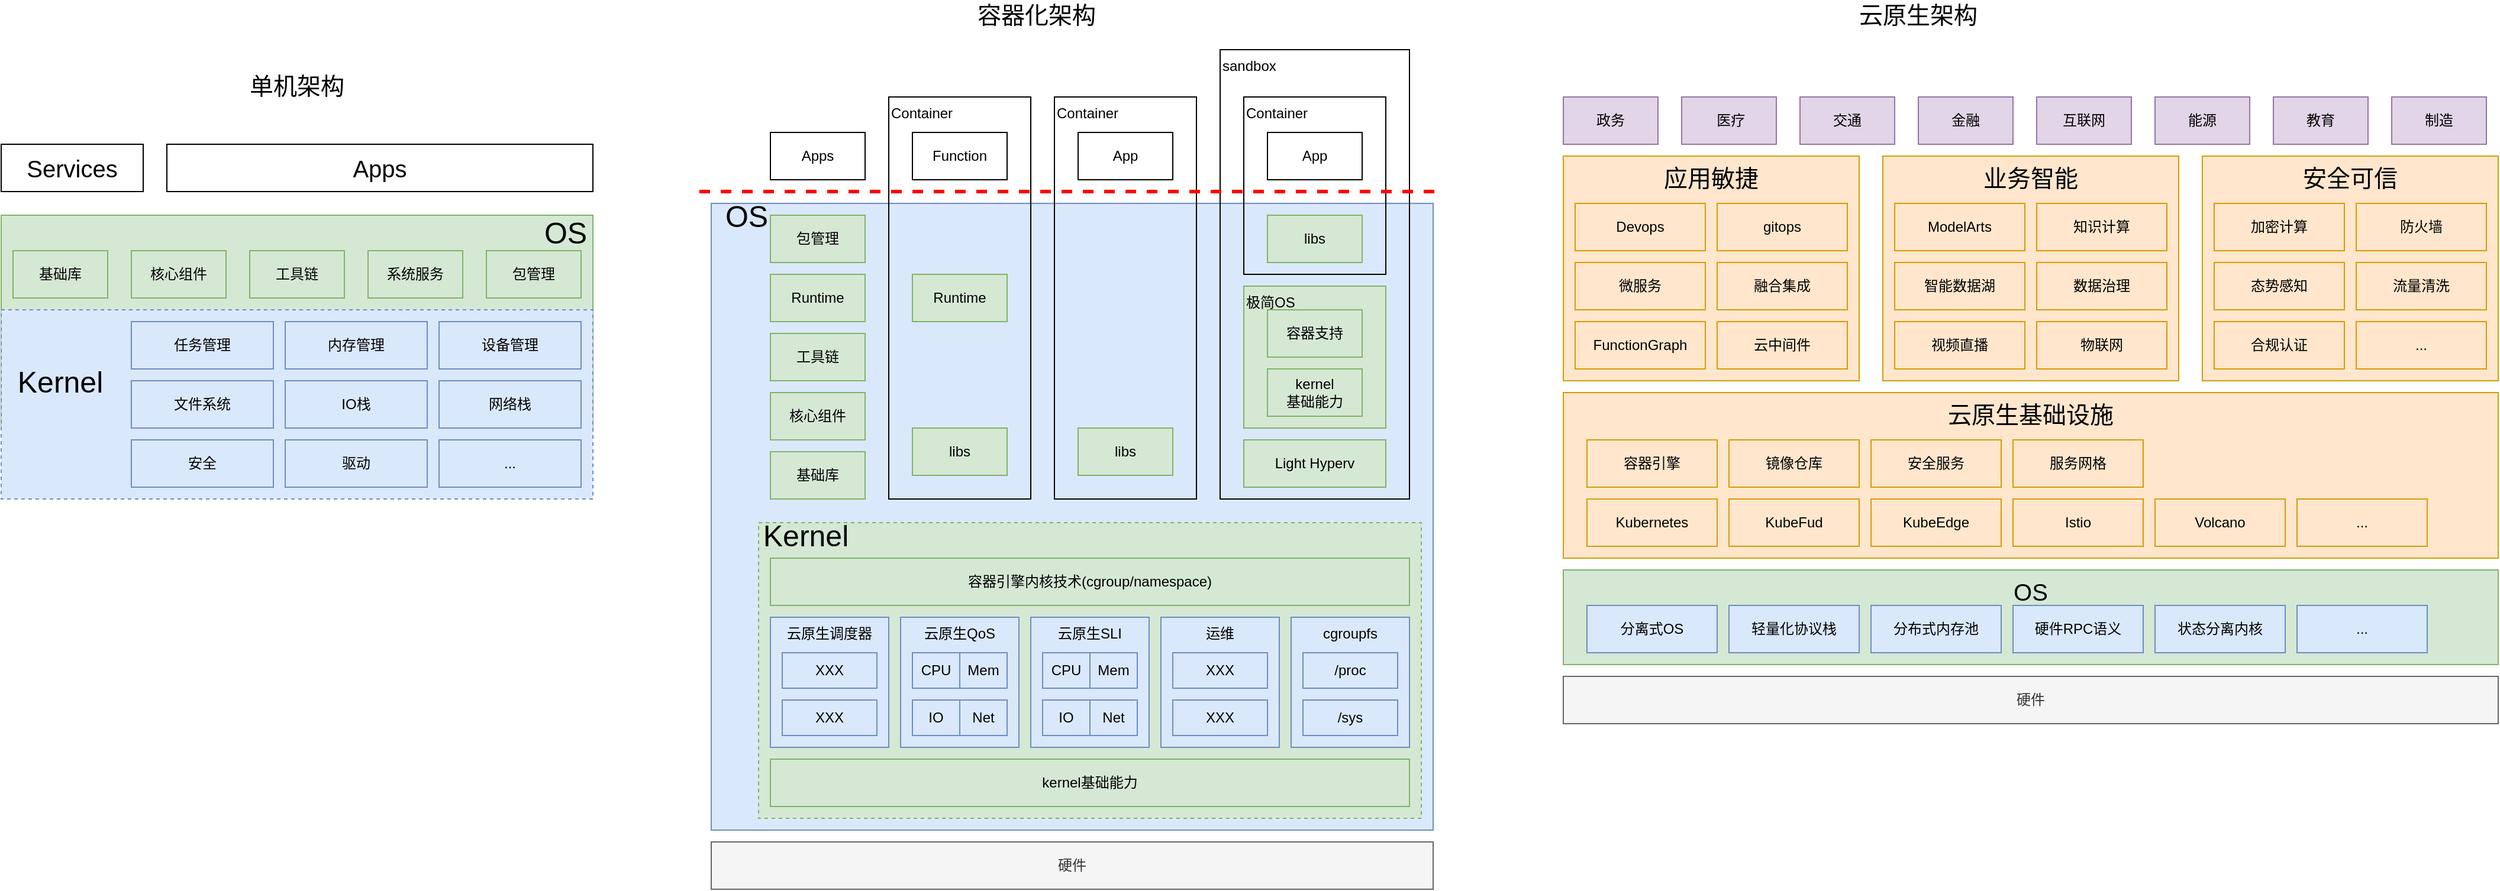 <mxfile version="13.0.3" type="device" pages="8"><diagram id="bKMVOa6tv7KoAHAC7gE8" name="software"><mxGraphModel dx="1422" dy="822" grid="1" gridSize="10" guides="1" tooltips="1" connect="1" arrows="1" fold="1" page="1" pageScale="1" pageWidth="3300" pageHeight="4681" math="0" shadow="0"><root><mxCell id="6TiRX36Zoa4OyNf0BLVi-0"/><mxCell id="6TiRX36Zoa4OyNf0BLVi-1" parent="6TiRX36Zoa4OyNf0BLVi-0"/><mxCell id="6TiRX36Zoa4OyNf0BLVi-54" value="" style="rounded=0;whiteSpace=wrap;html=1;fillColor=#dae8fc;fontSize=20;strokeColor=#6c8ebf;" vertex="1" parent="6TiRX36Zoa4OyNf0BLVi-1"><mxGeometry x="640" y="290" width="610" height="530" as="geometry"/></mxCell><mxCell id="6TiRX36Zoa4OyNf0BLVi-44" value="&lt;div style=&quot;text-align: justify&quot;&gt;&lt;span&gt;sandbox&lt;/span&gt;&lt;/div&gt;" style="rounded=0;whiteSpace=wrap;html=1;align=left;verticalAlign=top;fillColor=none;" vertex="1" parent="6TiRX36Zoa4OyNf0BLVi-1"><mxGeometry x="1070" y="160" width="160" height="380" as="geometry"/></mxCell><mxCell id="6TiRX36Zoa4OyNf0BLVi-47" value="&lt;div style=&quot;text-align: justify&quot;&gt;&lt;span&gt;Container&lt;/span&gt;&lt;/div&gt;" style="rounded=0;whiteSpace=wrap;html=1;align=left;verticalAlign=top;fillColor=none;" vertex="1" parent="6TiRX36Zoa4OyNf0BLVi-1"><mxGeometry x="1090" y="200" width="120" height="150" as="geometry"/></mxCell><mxCell id="6TiRX36Zoa4OyNf0BLVi-40" value="&lt;div style=&quot;text-align: justify&quot;&gt;&lt;span&gt;Container&lt;/span&gt;&lt;/div&gt;" style="rounded=0;whiteSpace=wrap;html=1;align=left;verticalAlign=top;fillColor=none;" vertex="1" parent="6TiRX36Zoa4OyNf0BLVi-1"><mxGeometry x="930" y="200" width="120" height="340" as="geometry"/></mxCell><mxCell id="6TiRX36Zoa4OyNf0BLVi-39" value="&lt;div style=&quot;text-align: justify&quot;&gt;&lt;span&gt;Container&lt;/span&gt;&lt;/div&gt;" style="rounded=0;whiteSpace=wrap;html=1;align=left;verticalAlign=top;fillColor=none;" vertex="1" parent="6TiRX36Zoa4OyNf0BLVi-1"><mxGeometry x="790" y="200" width="120" height="340" as="geometry"/></mxCell><mxCell id="6TiRX36Zoa4OyNf0BLVi-8" value="" style="rounded=0;whiteSpace=wrap;html=1;fillColor=#d5e8d4;strokeColor=#82b366;" vertex="1" parent="6TiRX36Zoa4OyNf0BLVi-1"><mxGeometry x="40" y="300" width="500" height="180" as="geometry"/></mxCell><mxCell id="6TiRX36Zoa4OyNf0BLVi-16" value="" style="rounded=0;whiteSpace=wrap;html=1;fillColor=#dae8fc;strokeColor=#6c8ebf;dashed=1;" vertex="1" parent="6TiRX36Zoa4OyNf0BLVi-1"><mxGeometry x="40" y="380" width="500" height="160" as="geometry"/></mxCell><mxCell id="6TiRX36Zoa4OyNf0BLVi-2" value="单机架构" style="text;html=1;strokeColor=none;fillColor=none;align=center;verticalAlign=middle;whiteSpace=wrap;rounded=0;fontSize=20;" vertex="1" parent="6TiRX36Zoa4OyNf0BLVi-1"><mxGeometry x="230" y="180" width="120" height="20" as="geometry"/></mxCell><mxCell id="6TiRX36Zoa4OyNf0BLVi-3" value="容器化架构" style="text;html=1;strokeColor=none;fillColor=none;align=center;verticalAlign=middle;whiteSpace=wrap;rounded=0;fontSize=20;" vertex="1" parent="6TiRX36Zoa4OyNf0BLVi-1"><mxGeometry x="860" y="120" width="110" height="20" as="geometry"/></mxCell><mxCell id="6TiRX36Zoa4OyNf0BLVi-5" value="云原生架构" style="text;html=1;strokeColor=none;fillColor=none;align=center;verticalAlign=middle;whiteSpace=wrap;rounded=0;fontSize=20;" vertex="1" parent="6TiRX36Zoa4OyNf0BLVi-1"><mxGeometry x="1600" y="120" width="120" height="20" as="geometry"/></mxCell><mxCell id="6TiRX36Zoa4OyNf0BLVi-6" value="Services" style="rounded=0;whiteSpace=wrap;html=1;fontSize=20;" vertex="1" parent="6TiRX36Zoa4OyNf0BLVi-1"><mxGeometry x="40" y="240" width="120" height="40" as="geometry"/></mxCell><mxCell id="6TiRX36Zoa4OyNf0BLVi-7" value="Apps" style="rounded=0;whiteSpace=wrap;html=1;fontSize=20;" vertex="1" parent="6TiRX36Zoa4OyNf0BLVi-1"><mxGeometry x="180" y="240" width="360" height="40" as="geometry"/></mxCell><mxCell id="6TiRX36Zoa4OyNf0BLVi-9" value="基础库" style="rounded=0;whiteSpace=wrap;html=1;fillColor=#d5e8d4;strokeColor=#82b366;" vertex="1" parent="6TiRX36Zoa4OyNf0BLVi-1"><mxGeometry x="50" y="330" width="80" height="40" as="geometry"/></mxCell><mxCell id="6TiRX36Zoa4OyNf0BLVi-10" value="核心组件" style="rounded=0;whiteSpace=wrap;html=1;fillColor=#d5e8d4;strokeColor=#82b366;" vertex="1" parent="6TiRX36Zoa4OyNf0BLVi-1"><mxGeometry x="150" y="330" width="80" height="40" as="geometry"/></mxCell><mxCell id="6TiRX36Zoa4OyNf0BLVi-11" value="工具链" style="rounded=0;whiteSpace=wrap;html=1;fillColor=#d5e8d4;strokeColor=#82b366;" vertex="1" parent="6TiRX36Zoa4OyNf0BLVi-1"><mxGeometry x="250" y="330" width="80" height="40" as="geometry"/></mxCell><mxCell id="6TiRX36Zoa4OyNf0BLVi-12" value="系统服务" style="rounded=0;whiteSpace=wrap;html=1;fillColor=#d5e8d4;strokeColor=#82b366;" vertex="1" parent="6TiRX36Zoa4OyNf0BLVi-1"><mxGeometry x="350" y="330" width="80" height="40" as="geometry"/></mxCell><mxCell id="6TiRX36Zoa4OyNf0BLVi-13" value="包管理" style="rounded=0;whiteSpace=wrap;html=1;fillColor=#d5e8d4;strokeColor=#82b366;" vertex="1" parent="6TiRX36Zoa4OyNf0BLVi-1"><mxGeometry x="450" y="330" width="80" height="40" as="geometry"/></mxCell><mxCell id="6TiRX36Zoa4OyNf0BLVi-14" value="OS" style="text;html=1;strokeColor=none;fillColor=none;align=center;verticalAlign=middle;whiteSpace=wrap;rounded=0;fontSize=25;" vertex="1" parent="6TiRX36Zoa4OyNf0BLVi-1"><mxGeometry x="497" y="304" width="40" height="20" as="geometry"/></mxCell><mxCell id="6TiRX36Zoa4OyNf0BLVi-15" value="硬件" style="rounded=0;whiteSpace=wrap;html=1;fillColor=#f5f5f5;strokeColor=#666666;fontColor=#333333;" vertex="1" parent="6TiRX36Zoa4OyNf0BLVi-1"><mxGeometry x="640" y="830" width="610" height="40" as="geometry"/></mxCell><mxCell id="6TiRX36Zoa4OyNf0BLVi-17" value="任务管理" style="rounded=0;whiteSpace=wrap;html=1;fillColor=#dae8fc;strokeColor=#6c8ebf;" vertex="1" parent="6TiRX36Zoa4OyNf0BLVi-1"><mxGeometry x="150" y="390" width="120" height="40" as="geometry"/></mxCell><mxCell id="6TiRX36Zoa4OyNf0BLVi-19" value="内存管理" style="rounded=0;whiteSpace=wrap;html=1;fillColor=#dae8fc;strokeColor=#6c8ebf;" vertex="1" parent="6TiRX36Zoa4OyNf0BLVi-1"><mxGeometry x="280" y="390" width="120" height="40" as="geometry"/></mxCell><mxCell id="6TiRX36Zoa4OyNf0BLVi-20" value="设备管理" style="rounded=0;whiteSpace=wrap;html=1;fillColor=#dae8fc;strokeColor=#6c8ebf;" vertex="1" parent="6TiRX36Zoa4OyNf0BLVi-1"><mxGeometry x="410" y="390" width="120" height="40" as="geometry"/></mxCell><mxCell id="6TiRX36Zoa4OyNf0BLVi-21" value="文件系统" style="rounded=0;whiteSpace=wrap;html=1;fillColor=#dae8fc;strokeColor=#6c8ebf;" vertex="1" parent="6TiRX36Zoa4OyNf0BLVi-1"><mxGeometry x="150" y="440" width="120" height="40" as="geometry"/></mxCell><mxCell id="6TiRX36Zoa4OyNf0BLVi-22" value="IO栈" style="rounded=0;whiteSpace=wrap;html=1;fillColor=#dae8fc;strokeColor=#6c8ebf;" vertex="1" parent="6TiRX36Zoa4OyNf0BLVi-1"><mxGeometry x="280" y="440" width="120" height="40" as="geometry"/></mxCell><mxCell id="6TiRX36Zoa4OyNf0BLVi-23" value="网络栈" style="rounded=0;whiteSpace=wrap;html=1;fillColor=#dae8fc;strokeColor=#6c8ebf;" vertex="1" parent="6TiRX36Zoa4OyNf0BLVi-1"><mxGeometry x="410" y="440" width="120" height="40" as="geometry"/></mxCell><mxCell id="6TiRX36Zoa4OyNf0BLVi-24" value="安全" style="rounded=0;whiteSpace=wrap;html=1;fillColor=#dae8fc;strokeColor=#6c8ebf;" vertex="1" parent="6TiRX36Zoa4OyNf0BLVi-1"><mxGeometry x="150" y="490" width="120" height="40" as="geometry"/></mxCell><mxCell id="6TiRX36Zoa4OyNf0BLVi-25" value="驱动" style="rounded=0;whiteSpace=wrap;html=1;fillColor=#dae8fc;strokeColor=#6c8ebf;" vertex="1" parent="6TiRX36Zoa4OyNf0BLVi-1"><mxGeometry x="280" y="490" width="120" height="40" as="geometry"/></mxCell><mxCell id="6TiRX36Zoa4OyNf0BLVi-26" value="..." style="rounded=0;whiteSpace=wrap;html=1;fillColor=#dae8fc;strokeColor=#6c8ebf;" vertex="1" parent="6TiRX36Zoa4OyNf0BLVi-1"><mxGeometry x="410" y="490" width="120" height="40" as="geometry"/></mxCell><mxCell id="6TiRX36Zoa4OyNf0BLVi-27" value="&lt;font style=&quot;font-size: 25px&quot;&gt;Kernel&lt;/font&gt;" style="text;html=1;strokeColor=none;fillColor=none;align=center;verticalAlign=middle;whiteSpace=wrap;rounded=0;" vertex="1" parent="6TiRX36Zoa4OyNf0BLVi-1"><mxGeometry x="70" y="430" width="40" height="20" as="geometry"/></mxCell><mxCell id="6TiRX36Zoa4OyNf0BLVi-29" value="包管理" style="rounded=0;whiteSpace=wrap;html=1;fillColor=#d5e8d4;strokeColor=#82b366;" vertex="1" parent="6TiRX36Zoa4OyNf0BLVi-1"><mxGeometry x="690" y="300" width="80" height="40" as="geometry"/></mxCell><mxCell id="6TiRX36Zoa4OyNf0BLVi-30" value="Runtime" style="rounded=0;whiteSpace=wrap;html=1;fillColor=#d5e8d4;strokeColor=#82b366;" vertex="1" parent="6TiRX36Zoa4OyNf0BLVi-1"><mxGeometry x="690" y="350" width="80" height="40" as="geometry"/></mxCell><mxCell id="6TiRX36Zoa4OyNf0BLVi-31" value="工具链" style="rounded=0;whiteSpace=wrap;html=1;fillColor=#d5e8d4;strokeColor=#82b366;" vertex="1" parent="6TiRX36Zoa4OyNf0BLVi-1"><mxGeometry x="690" y="400" width="80" height="40" as="geometry"/></mxCell><mxCell id="6TiRX36Zoa4OyNf0BLVi-32" value="核心组件" style="rounded=0;whiteSpace=wrap;html=1;fillColor=#d5e8d4;strokeColor=#82b366;" vertex="1" parent="6TiRX36Zoa4OyNf0BLVi-1"><mxGeometry x="690" y="450" width="80" height="40" as="geometry"/></mxCell><mxCell id="6TiRX36Zoa4OyNf0BLVi-33" value="基础库" style="rounded=0;whiteSpace=wrap;html=1;fillColor=#d5e8d4;strokeColor=#82b366;" vertex="1" parent="6TiRX36Zoa4OyNf0BLVi-1"><mxGeometry x="690" y="500" width="80" height="40" as="geometry"/></mxCell><mxCell id="6TiRX36Zoa4OyNf0BLVi-34" value="Apps" style="rounded=0;whiteSpace=wrap;html=1;" vertex="1" parent="6TiRX36Zoa4OyNf0BLVi-1"><mxGeometry x="690" y="230" width="80" height="40" as="geometry"/></mxCell><mxCell id="6TiRX36Zoa4OyNf0BLVi-35" value="" style="endArrow=none;dashed=1;html=1;fontSize=20;fillColor=#f8cecc;strokeColor=#FF0000;strokeWidth=3;" edge="1" parent="6TiRX36Zoa4OyNf0BLVi-1"><mxGeometry width="50" height="50" relative="1" as="geometry"><mxPoint x="630" y="280" as="sourcePoint"/><mxPoint x="1260" y="280" as="targetPoint"/></mxGeometry></mxCell><mxCell id="6TiRX36Zoa4OyNf0BLVi-36" value="libs" style="rounded=0;whiteSpace=wrap;html=1;fillColor=#d5e8d4;strokeColor=#82b366;" vertex="1" parent="6TiRX36Zoa4OyNf0BLVi-1"><mxGeometry x="810" y="480" width="80" height="40" as="geometry"/></mxCell><mxCell id="6TiRX36Zoa4OyNf0BLVi-37" value="Runtime" style="rounded=0;whiteSpace=wrap;html=1;fillColor=#d5e8d4;strokeColor=#82b366;" vertex="1" parent="6TiRX36Zoa4OyNf0BLVi-1"><mxGeometry x="810" y="350" width="80" height="40" as="geometry"/></mxCell><mxCell id="6TiRX36Zoa4OyNf0BLVi-38" value="Function" style="rounded=0;whiteSpace=wrap;html=1;" vertex="1" parent="6TiRX36Zoa4OyNf0BLVi-1"><mxGeometry x="810" y="230" width="80" height="40" as="geometry"/></mxCell><mxCell id="6TiRX36Zoa4OyNf0BLVi-41" value="libs" style="rounded=0;whiteSpace=wrap;html=1;fillColor=#d5e8d4;strokeColor=#82b366;" vertex="1" parent="6TiRX36Zoa4OyNf0BLVi-1"><mxGeometry x="950" y="480" width="80" height="40" as="geometry"/></mxCell><mxCell id="6TiRX36Zoa4OyNf0BLVi-43" value="App" style="rounded=0;whiteSpace=wrap;html=1;" vertex="1" parent="6TiRX36Zoa4OyNf0BLVi-1"><mxGeometry x="950" y="230" width="80" height="40" as="geometry"/></mxCell><mxCell id="6TiRX36Zoa4OyNf0BLVi-45" value="libs" style="rounded=0;whiteSpace=wrap;html=1;fillColor=#d5e8d4;strokeColor=#82b366;" vertex="1" parent="6TiRX36Zoa4OyNf0BLVi-1"><mxGeometry x="1110" y="300" width="80" height="40" as="geometry"/></mxCell><mxCell id="6TiRX36Zoa4OyNf0BLVi-48" value="App" style="rounded=0;whiteSpace=wrap;html=1;" vertex="1" parent="6TiRX36Zoa4OyNf0BLVi-1"><mxGeometry x="1110" y="230" width="80" height="40" as="geometry"/></mxCell><mxCell id="6TiRX36Zoa4OyNf0BLVi-50" value="&lt;div style=&quot;text-align: justify&quot;&gt;&lt;span&gt;极简OS&lt;/span&gt;&lt;/div&gt;" style="rounded=0;whiteSpace=wrap;html=1;align=left;verticalAlign=top;fillColor=#d5e8d4;strokeColor=#82b366;" vertex="1" parent="6TiRX36Zoa4OyNf0BLVi-1"><mxGeometry x="1090" y="360" width="120" height="120" as="geometry"/></mxCell><mxCell id="6TiRX36Zoa4OyNf0BLVi-51" value="容器支持" style="rounded=0;whiteSpace=wrap;html=1;fillColor=#d5e8d4;strokeColor=#82b366;" vertex="1" parent="6TiRX36Zoa4OyNf0BLVi-1"><mxGeometry x="1110" y="380" width="80" height="40" as="geometry"/></mxCell><mxCell id="6TiRX36Zoa4OyNf0BLVi-52" value="kernel&lt;br&gt;基础能力" style="rounded=0;whiteSpace=wrap;html=1;fillColor=#d5e8d4;strokeColor=#82b366;" vertex="1" parent="6TiRX36Zoa4OyNf0BLVi-1"><mxGeometry x="1110" y="430" width="80" height="40" as="geometry"/></mxCell><mxCell id="6TiRX36Zoa4OyNf0BLVi-53" value="Light Hyperv" style="rounded=0;whiteSpace=wrap;html=1;fillColor=#d5e8d4;strokeColor=#82b366;" vertex="1" parent="6TiRX36Zoa4OyNf0BLVi-1"><mxGeometry x="1090" y="490" width="120" height="40" as="geometry"/></mxCell><mxCell id="6TiRX36Zoa4OyNf0BLVi-55" value="OS" style="text;html=1;strokeColor=none;fillColor=none;align=center;verticalAlign=middle;whiteSpace=wrap;rounded=0;fontSize=25;" vertex="1" parent="6TiRX36Zoa4OyNf0BLVi-1"><mxGeometry x="650" y="290" width="40" height="20" as="geometry"/></mxCell><mxCell id="6TiRX36Zoa4OyNf0BLVi-56" value="" style="rounded=0;whiteSpace=wrap;html=1;fillColor=#d5e8d4;strokeColor=#82b366;dashed=1;" vertex="1" parent="6TiRX36Zoa4OyNf0BLVi-1"><mxGeometry x="680" y="560" width="560" height="250" as="geometry"/></mxCell><mxCell id="6TiRX36Zoa4OyNf0BLVi-57" value="容器引擎内核技术(cgroup/namespace)" style="rounded=0;whiteSpace=wrap;html=1;fillColor=#d5e8d4;strokeColor=#82b366;" vertex="1" parent="6TiRX36Zoa4OyNf0BLVi-1"><mxGeometry x="690" y="590" width="540" height="40" as="geometry"/></mxCell><mxCell id="6TiRX36Zoa4OyNf0BLVi-58" value="&lt;font style=&quot;font-size: 25px&quot;&gt;Kernel&lt;/font&gt;" style="text;html=1;strokeColor=none;fillColor=none;align=center;verticalAlign=middle;whiteSpace=wrap;rounded=0;" vertex="1" parent="6TiRX36Zoa4OyNf0BLVi-1"><mxGeometry x="700" y="560" width="40" height="20" as="geometry"/></mxCell><mxCell id="6TiRX36Zoa4OyNf0BLVi-59" value="&lt;div&gt;&lt;span&gt;云原生调度器&lt;/span&gt;&lt;/div&gt;" style="rounded=0;whiteSpace=wrap;html=1;align=center;verticalAlign=top;fillColor=#dae8fc;strokeColor=#6c8ebf;" vertex="1" parent="6TiRX36Zoa4OyNf0BLVi-1"><mxGeometry x="690" y="640" width="100" height="110" as="geometry"/></mxCell><mxCell id="6TiRX36Zoa4OyNf0BLVi-60" value="XXX" style="rounded=0;whiteSpace=wrap;html=1;fillColor=#dae8fc;strokeColor=#6c8ebf;" vertex="1" parent="6TiRX36Zoa4OyNf0BLVi-1"><mxGeometry x="700" y="670" width="80" height="30" as="geometry"/></mxCell><mxCell id="6TiRX36Zoa4OyNf0BLVi-61" value="XXX" style="rounded=0;whiteSpace=wrap;html=1;fillColor=#dae8fc;strokeColor=#6c8ebf;" vertex="1" parent="6TiRX36Zoa4OyNf0BLVi-1"><mxGeometry x="700" y="710" width="80" height="30" as="geometry"/></mxCell><mxCell id="6TiRX36Zoa4OyNf0BLVi-64" value="&lt;div&gt;&lt;span&gt;云原生QoS&lt;/span&gt;&lt;/div&gt;" style="rounded=0;whiteSpace=wrap;html=1;align=center;verticalAlign=top;fillColor=#dae8fc;strokeColor=#6c8ebf;" vertex="1" parent="6TiRX36Zoa4OyNf0BLVi-1"><mxGeometry x="800" y="640" width="100" height="110" as="geometry"/></mxCell><mxCell id="6TiRX36Zoa4OyNf0BLVi-65" value="CPU" style="rounded=0;whiteSpace=wrap;html=1;fillColor=#dae8fc;strokeColor=#6c8ebf;" vertex="1" parent="6TiRX36Zoa4OyNf0BLVi-1"><mxGeometry x="810" y="670" width="40" height="30" as="geometry"/></mxCell><mxCell id="6TiRX36Zoa4OyNf0BLVi-66" value="Mem" style="rounded=0;whiteSpace=wrap;html=1;fillColor=#dae8fc;strokeColor=#6c8ebf;" vertex="1" parent="6TiRX36Zoa4OyNf0BLVi-1"><mxGeometry x="850" y="670" width="40" height="30" as="geometry"/></mxCell><mxCell id="6TiRX36Zoa4OyNf0BLVi-67" value="&lt;div&gt;&lt;span&gt;云原生SLI&lt;/span&gt;&lt;/div&gt;" style="rounded=0;whiteSpace=wrap;html=1;align=center;verticalAlign=top;fillColor=#dae8fc;strokeColor=#6c8ebf;" vertex="1" parent="6TiRX36Zoa4OyNf0BLVi-1"><mxGeometry x="910" y="640" width="100" height="110" as="geometry"/></mxCell><mxCell id="6TiRX36Zoa4OyNf0BLVi-70" value="&lt;div&gt;&lt;span&gt;运维&lt;/span&gt;&lt;/div&gt;" style="rounded=0;whiteSpace=wrap;html=1;align=center;verticalAlign=top;fillColor=#dae8fc;strokeColor=#6c8ebf;" vertex="1" parent="6TiRX36Zoa4OyNf0BLVi-1"><mxGeometry x="1020" y="640" width="100" height="110" as="geometry"/></mxCell><mxCell id="6TiRX36Zoa4OyNf0BLVi-73" value="&lt;div&gt;&lt;span&gt;cgroupfs&lt;/span&gt;&lt;/div&gt;" style="rounded=0;whiteSpace=wrap;html=1;align=center;verticalAlign=top;fillColor=#dae8fc;strokeColor=#6c8ebf;" vertex="1" parent="6TiRX36Zoa4OyNf0BLVi-1"><mxGeometry x="1130" y="640" width="100" height="110" as="geometry"/></mxCell><mxCell id="6TiRX36Zoa4OyNf0BLVi-76" value="IO" style="rounded=0;whiteSpace=wrap;html=1;fillColor=#dae8fc;strokeColor=#6c8ebf;" vertex="1" parent="6TiRX36Zoa4OyNf0BLVi-1"><mxGeometry x="810" y="710" width="40" height="30" as="geometry"/></mxCell><mxCell id="6TiRX36Zoa4OyNf0BLVi-77" value="Net" style="rounded=0;whiteSpace=wrap;html=1;fillColor=#dae8fc;strokeColor=#6c8ebf;" vertex="1" parent="6TiRX36Zoa4OyNf0BLVi-1"><mxGeometry x="850" y="710" width="40" height="30" as="geometry"/></mxCell><mxCell id="6TiRX36Zoa4OyNf0BLVi-78" value="CPU" style="rounded=0;whiteSpace=wrap;html=1;fillColor=#dae8fc;strokeColor=#6c8ebf;" vertex="1" parent="6TiRX36Zoa4OyNf0BLVi-1"><mxGeometry x="920" y="670" width="40" height="30" as="geometry"/></mxCell><mxCell id="6TiRX36Zoa4OyNf0BLVi-79" value="Mem" style="rounded=0;whiteSpace=wrap;html=1;fillColor=#dae8fc;strokeColor=#6c8ebf;" vertex="1" parent="6TiRX36Zoa4OyNf0BLVi-1"><mxGeometry x="960" y="670" width="40" height="30" as="geometry"/></mxCell><mxCell id="6TiRX36Zoa4OyNf0BLVi-80" value="IO" style="rounded=0;whiteSpace=wrap;html=1;fillColor=#dae8fc;strokeColor=#6c8ebf;" vertex="1" parent="6TiRX36Zoa4OyNf0BLVi-1"><mxGeometry x="920" y="710" width="40" height="30" as="geometry"/></mxCell><mxCell id="6TiRX36Zoa4OyNf0BLVi-81" value="Net" style="rounded=0;whiteSpace=wrap;html=1;fillColor=#dae8fc;strokeColor=#6c8ebf;" vertex="1" parent="6TiRX36Zoa4OyNf0BLVi-1"><mxGeometry x="960" y="710" width="40" height="30" as="geometry"/></mxCell><mxCell id="6TiRX36Zoa4OyNf0BLVi-82" value="XXX" style="rounded=0;whiteSpace=wrap;html=1;fillColor=#dae8fc;strokeColor=#6c8ebf;" vertex="1" parent="6TiRX36Zoa4OyNf0BLVi-1"><mxGeometry x="1030" y="670" width="80" height="30" as="geometry"/></mxCell><mxCell id="6TiRX36Zoa4OyNf0BLVi-83" value="XXX" style="rounded=0;whiteSpace=wrap;html=1;fillColor=#dae8fc;strokeColor=#6c8ebf;" vertex="1" parent="6TiRX36Zoa4OyNf0BLVi-1"><mxGeometry x="1030" y="710" width="80" height="30" as="geometry"/></mxCell><mxCell id="6TiRX36Zoa4OyNf0BLVi-84" value="/sys" style="rounded=0;whiteSpace=wrap;html=1;fillColor=#dae8fc;strokeColor=#6c8ebf;" vertex="1" parent="6TiRX36Zoa4OyNf0BLVi-1"><mxGeometry x="1140" y="710" width="80" height="30" as="geometry"/></mxCell><mxCell id="6TiRX36Zoa4OyNf0BLVi-85" value="/proc" style="rounded=0;whiteSpace=wrap;html=1;fillColor=#dae8fc;strokeColor=#6c8ebf;" vertex="1" parent="6TiRX36Zoa4OyNf0BLVi-1"><mxGeometry x="1140" y="670" width="80" height="30" as="geometry"/></mxCell><mxCell id="6TiRX36Zoa4OyNf0BLVi-86" value="kernel基础能力" style="rounded=0;whiteSpace=wrap;html=1;fillColor=#d5e8d4;strokeColor=#82b366;" vertex="1" parent="6TiRX36Zoa4OyNf0BLVi-1"><mxGeometry x="690" y="760" width="540" height="40" as="geometry"/></mxCell><mxCell id="6TiRX36Zoa4OyNf0BLVi-87" value="政务" style="rounded=0;whiteSpace=wrap;html=1;fillColor=#e1d5e7;strokeColor=#9673a6;" vertex="1" parent="6TiRX36Zoa4OyNf0BLVi-1"><mxGeometry x="1360" y="200" width="80" height="40" as="geometry"/></mxCell><mxCell id="6TiRX36Zoa4OyNf0BLVi-88" value="&amp;nbsp;医疗" style="rounded=0;whiteSpace=wrap;html=1;fillColor=#e1d5e7;strokeColor=#9673a6;" vertex="1" parent="6TiRX36Zoa4OyNf0BLVi-1"><mxGeometry x="1460" y="200" width="80" height="40" as="geometry"/></mxCell><mxCell id="6TiRX36Zoa4OyNf0BLVi-89" value="&amp;nbsp;医疗" style="rounded=0;whiteSpace=wrap;html=1;fillColor=#e1d5e7;strokeColor=#9673a6;" vertex="1" parent="6TiRX36Zoa4OyNf0BLVi-1"><mxGeometry x="1460" y="200" width="80" height="40" as="geometry"/></mxCell><mxCell id="6TiRX36Zoa4OyNf0BLVi-90" value="交通" style="rounded=0;whiteSpace=wrap;html=1;fillColor=#e1d5e7;strokeColor=#9673a6;" vertex="1" parent="6TiRX36Zoa4OyNf0BLVi-1"><mxGeometry x="1560" y="200" width="80" height="40" as="geometry"/></mxCell><mxCell id="6TiRX36Zoa4OyNf0BLVi-91" value="金融" style="rounded=0;whiteSpace=wrap;html=1;fillColor=#e1d5e7;strokeColor=#9673a6;" vertex="1" parent="6TiRX36Zoa4OyNf0BLVi-1"><mxGeometry x="1660" y="200" width="80" height="40" as="geometry"/></mxCell><mxCell id="6TiRX36Zoa4OyNf0BLVi-92" value="互联网" style="rounded=0;whiteSpace=wrap;html=1;fillColor=#e1d5e7;strokeColor=#9673a6;" vertex="1" parent="6TiRX36Zoa4OyNf0BLVi-1"><mxGeometry x="1760" y="200" width="80" height="40" as="geometry"/></mxCell><mxCell id="6TiRX36Zoa4OyNf0BLVi-93" value="能源" style="rounded=0;whiteSpace=wrap;html=1;fillColor=#e1d5e7;strokeColor=#9673a6;" vertex="1" parent="6TiRX36Zoa4OyNf0BLVi-1"><mxGeometry x="1860" y="200" width="80" height="40" as="geometry"/></mxCell><mxCell id="6TiRX36Zoa4OyNf0BLVi-94" value="教育" style="rounded=0;whiteSpace=wrap;html=1;fillColor=#e1d5e7;strokeColor=#9673a6;" vertex="1" parent="6TiRX36Zoa4OyNf0BLVi-1"><mxGeometry x="1960" y="200" width="80" height="40" as="geometry"/></mxCell><mxCell id="6TiRX36Zoa4OyNf0BLVi-95" value="制造" style="rounded=0;whiteSpace=wrap;html=1;fillColor=#e1d5e7;strokeColor=#9673a6;" vertex="1" parent="6TiRX36Zoa4OyNf0BLVi-1"><mxGeometry x="2060" y="200" width="80" height="40" as="geometry"/></mxCell><mxCell id="6TiRX36Zoa4OyNf0BLVi-96" value="&lt;div style=&quot;font-size: 20px&quot;&gt;&lt;span style=&quot;font-size: 20px&quot;&gt;应用敏捷&lt;/span&gt;&lt;/div&gt;" style="rounded=0;whiteSpace=wrap;html=1;align=center;verticalAlign=top;fillColor=#ffe6cc;fontSize=20;strokeColor=#d79b00;" vertex="1" parent="6TiRX36Zoa4OyNf0BLVi-1"><mxGeometry x="1360" y="250" width="250" height="190" as="geometry"/></mxCell><mxCell id="6TiRX36Zoa4OyNf0BLVi-97" value="&lt;div style=&quot;font-size: 20px&quot;&gt;&lt;span style=&quot;font-size: 20px&quot;&gt;业务智能&lt;/span&gt;&lt;/div&gt;" style="rounded=0;whiteSpace=wrap;html=1;align=center;verticalAlign=top;fillColor=#ffe6cc;fontSize=20;strokeColor=#d79b00;" vertex="1" parent="6TiRX36Zoa4OyNf0BLVi-1"><mxGeometry x="1630" y="250" width="250" height="190" as="geometry"/></mxCell><mxCell id="6TiRX36Zoa4OyNf0BLVi-98" value="&lt;div style=&quot;font-size: 20px&quot;&gt;&lt;span style=&quot;font-size: 20px&quot;&gt;安全可信&lt;/span&gt;&lt;/div&gt;" style="rounded=0;whiteSpace=wrap;html=1;align=center;verticalAlign=top;fillColor=#ffe6cc;fontSize=20;strokeColor=#d79b00;" vertex="1" parent="6TiRX36Zoa4OyNf0BLVi-1"><mxGeometry x="1900" y="250" width="250" height="190" as="geometry"/></mxCell><mxCell id="6TiRX36Zoa4OyNf0BLVi-99" value="Devops" style="rounded=0;whiteSpace=wrap;html=1;fillColor=#ffe6cc;strokeColor=#d79b00;" vertex="1" parent="6TiRX36Zoa4OyNf0BLVi-1"><mxGeometry x="1370" y="290" width="110" height="40" as="geometry"/></mxCell><mxCell id="6TiRX36Zoa4OyNf0BLVi-100" value="微服务" style="rounded=0;whiteSpace=wrap;html=1;fillColor=#ffe6cc;strokeColor=#d79b00;" vertex="1" parent="6TiRX36Zoa4OyNf0BLVi-1"><mxGeometry x="1370" y="340" width="110" height="40" as="geometry"/></mxCell><mxCell id="6TiRX36Zoa4OyNf0BLVi-101" value="gitops" style="rounded=0;whiteSpace=wrap;html=1;fillColor=#ffe6cc;strokeColor=#d79b00;" vertex="1" parent="6TiRX36Zoa4OyNf0BLVi-1"><mxGeometry x="1490" y="290" width="110" height="40" as="geometry"/></mxCell><mxCell id="6TiRX36Zoa4OyNf0BLVi-102" value="云中间件" style="rounded=0;whiteSpace=wrap;html=1;fillColor=#ffe6cc;strokeColor=#d79b00;" vertex="1" parent="6TiRX36Zoa4OyNf0BLVi-1"><mxGeometry x="1490" y="390" width="110" height="40" as="geometry"/></mxCell><mxCell id="6TiRX36Zoa4OyNf0BLVi-103" value="FunctionGraph" style="rounded=0;whiteSpace=wrap;html=1;fillColor=#ffe6cc;strokeColor=#d79b00;" vertex="1" parent="6TiRX36Zoa4OyNf0BLVi-1"><mxGeometry x="1370" y="390" width="110" height="40" as="geometry"/></mxCell><mxCell id="6TiRX36Zoa4OyNf0BLVi-105" value="ModelArts" style="rounded=0;whiteSpace=wrap;html=1;fillColor=#ffe6cc;strokeColor=#d79b00;" vertex="1" parent="6TiRX36Zoa4OyNf0BLVi-1"><mxGeometry x="1640" y="290" width="110" height="40" as="geometry"/></mxCell><mxCell id="6TiRX36Zoa4OyNf0BLVi-106" value="知识计算" style="rounded=0;whiteSpace=wrap;html=1;fillColor=#ffe6cc;strokeColor=#d79b00;" vertex="1" parent="6TiRX36Zoa4OyNf0BLVi-1"><mxGeometry x="1760" y="290" width="110" height="40" as="geometry"/></mxCell><mxCell id="6TiRX36Zoa4OyNf0BLVi-107" value="智能数据湖" style="rounded=0;whiteSpace=wrap;html=1;fillColor=#ffe6cc;strokeColor=#d79b00;" vertex="1" parent="6TiRX36Zoa4OyNf0BLVi-1"><mxGeometry x="1640" y="340" width="110" height="40" as="geometry"/></mxCell><mxCell id="6TiRX36Zoa4OyNf0BLVi-108" value="数据治理" style="rounded=0;whiteSpace=wrap;html=1;fillColor=#ffe6cc;strokeColor=#d79b00;" vertex="1" parent="6TiRX36Zoa4OyNf0BLVi-1"><mxGeometry x="1760" y="340" width="110" height="40" as="geometry"/></mxCell><mxCell id="6TiRX36Zoa4OyNf0BLVi-109" value="视频直播" style="rounded=0;whiteSpace=wrap;html=1;fillColor=#ffe6cc;strokeColor=#d79b00;" vertex="1" parent="6TiRX36Zoa4OyNf0BLVi-1"><mxGeometry x="1640" y="390" width="110" height="40" as="geometry"/></mxCell><mxCell id="6TiRX36Zoa4OyNf0BLVi-110" value="物联网" style="rounded=0;whiteSpace=wrap;html=1;fillColor=#ffe6cc;strokeColor=#d79b00;" vertex="1" parent="6TiRX36Zoa4OyNf0BLVi-1"><mxGeometry x="1760" y="390" width="110" height="40" as="geometry"/></mxCell><mxCell id="6TiRX36Zoa4OyNf0BLVi-111" value="融合集成" style="rounded=0;whiteSpace=wrap;html=1;fillColor=#ffe6cc;strokeColor=#d79b00;" vertex="1" parent="6TiRX36Zoa4OyNf0BLVi-1"><mxGeometry x="1490" y="340" width="110" height="40" as="geometry"/></mxCell><mxCell id="6TiRX36Zoa4OyNf0BLVi-112" value="加密计算" style="rounded=0;whiteSpace=wrap;html=1;fillColor=#ffe6cc;strokeColor=#d79b00;" vertex="1" parent="6TiRX36Zoa4OyNf0BLVi-1"><mxGeometry x="1910" y="290" width="110" height="40" as="geometry"/></mxCell><mxCell id="6TiRX36Zoa4OyNf0BLVi-113" value="防火墙" style="rounded=0;whiteSpace=wrap;html=1;fillColor=#ffe6cc;strokeColor=#d79b00;" vertex="1" parent="6TiRX36Zoa4OyNf0BLVi-1"><mxGeometry x="2030" y="290" width="110" height="40" as="geometry"/></mxCell><mxCell id="6TiRX36Zoa4OyNf0BLVi-114" value="态势感知" style="rounded=0;whiteSpace=wrap;html=1;fillColor=#ffe6cc;strokeColor=#d79b00;" vertex="1" parent="6TiRX36Zoa4OyNf0BLVi-1"><mxGeometry x="1910" y="340" width="110" height="40" as="geometry"/></mxCell><mxCell id="6TiRX36Zoa4OyNf0BLVi-115" value="流量清洗" style="rounded=0;whiteSpace=wrap;html=1;fillColor=#ffe6cc;strokeColor=#d79b00;" vertex="1" parent="6TiRX36Zoa4OyNf0BLVi-1"><mxGeometry x="2030" y="340" width="110" height="40" as="geometry"/></mxCell><mxCell id="6TiRX36Zoa4OyNf0BLVi-116" value="合规认证" style="rounded=0;whiteSpace=wrap;html=1;fillColor=#ffe6cc;strokeColor=#d79b00;" vertex="1" parent="6TiRX36Zoa4OyNf0BLVi-1"><mxGeometry x="1910" y="390" width="110" height="40" as="geometry"/></mxCell><mxCell id="6TiRX36Zoa4OyNf0BLVi-117" value="..." style="rounded=0;whiteSpace=wrap;html=1;fillColor=#ffe6cc;strokeColor=#d79b00;" vertex="1" parent="6TiRX36Zoa4OyNf0BLVi-1"><mxGeometry x="2030" y="390" width="110" height="40" as="geometry"/></mxCell><mxCell id="6TiRX36Zoa4OyNf0BLVi-118" value="&lt;div style=&quot;font-size: 20px&quot;&gt;&lt;span style=&quot;font-size: 20px&quot;&gt;云原生基础设施&lt;/span&gt;&lt;/div&gt;" style="rounded=0;whiteSpace=wrap;html=1;align=center;verticalAlign=top;fillColor=#ffe6cc;fontSize=20;strokeColor=#d79b00;" vertex="1" parent="6TiRX36Zoa4OyNf0BLVi-1"><mxGeometry x="1360" y="450" width="790" height="140" as="geometry"/></mxCell><mxCell id="6TiRX36Zoa4OyNf0BLVi-119" value="容器引擎" style="rounded=0;whiteSpace=wrap;html=1;fillColor=#ffe6cc;strokeColor=#d79b00;" vertex="1" parent="6TiRX36Zoa4OyNf0BLVi-1"><mxGeometry x="1380" y="490" width="110" height="40" as="geometry"/></mxCell><mxCell id="6TiRX36Zoa4OyNf0BLVi-120" value="镜像仓库" style="rounded=0;whiteSpace=wrap;html=1;fillColor=#ffe6cc;strokeColor=#d79b00;" vertex="1" parent="6TiRX36Zoa4OyNf0BLVi-1"><mxGeometry x="1500" y="490" width="110" height="40" as="geometry"/></mxCell><mxCell id="6TiRX36Zoa4OyNf0BLVi-121" value="安全服务" style="rounded=0;whiteSpace=wrap;html=1;fillColor=#ffe6cc;strokeColor=#d79b00;" vertex="1" parent="6TiRX36Zoa4OyNf0BLVi-1"><mxGeometry x="1620" y="490" width="110" height="40" as="geometry"/></mxCell><mxCell id="6TiRX36Zoa4OyNf0BLVi-122" value="服务网格" style="rounded=0;whiteSpace=wrap;html=1;fillColor=#ffe6cc;strokeColor=#d79b00;" vertex="1" parent="6TiRX36Zoa4OyNf0BLVi-1"><mxGeometry x="1740" y="490" width="110" height="40" as="geometry"/></mxCell><mxCell id="6TiRX36Zoa4OyNf0BLVi-123" value="Kubernetes" style="rounded=0;whiteSpace=wrap;html=1;fillColor=#ffe6cc;strokeColor=#d79b00;" vertex="1" parent="6TiRX36Zoa4OyNf0BLVi-1"><mxGeometry x="1380" y="540" width="110" height="40" as="geometry"/></mxCell><mxCell id="6TiRX36Zoa4OyNf0BLVi-124" value="KubeFud" style="rounded=0;whiteSpace=wrap;html=1;fillColor=#ffe6cc;strokeColor=#d79b00;" vertex="1" parent="6TiRX36Zoa4OyNf0BLVi-1"><mxGeometry x="1500" y="540" width="110" height="40" as="geometry"/></mxCell><mxCell id="6TiRX36Zoa4OyNf0BLVi-125" value="KubeEdge" style="rounded=0;whiteSpace=wrap;html=1;fillColor=#ffe6cc;strokeColor=#d79b00;" vertex="1" parent="6TiRX36Zoa4OyNf0BLVi-1"><mxGeometry x="1620" y="540" width="110" height="40" as="geometry"/></mxCell><mxCell id="6TiRX36Zoa4OyNf0BLVi-126" value="Istio" style="rounded=0;whiteSpace=wrap;html=1;fillColor=#ffe6cc;strokeColor=#d79b00;" vertex="1" parent="6TiRX36Zoa4OyNf0BLVi-1"><mxGeometry x="1740" y="540" width="110" height="40" as="geometry"/></mxCell><mxCell id="6TiRX36Zoa4OyNf0BLVi-127" value="Volcano" style="rounded=0;whiteSpace=wrap;html=1;fillColor=#ffe6cc;strokeColor=#d79b00;" vertex="1" parent="6TiRX36Zoa4OyNf0BLVi-1"><mxGeometry x="1860" y="540" width="110" height="40" as="geometry"/></mxCell><mxCell id="6TiRX36Zoa4OyNf0BLVi-128" value="..." style="rounded=0;whiteSpace=wrap;html=1;fillColor=#ffe6cc;strokeColor=#d79b00;" vertex="1" parent="6TiRX36Zoa4OyNf0BLVi-1"><mxGeometry x="1980" y="540" width="110" height="40" as="geometry"/></mxCell><mxCell id="6TiRX36Zoa4OyNf0BLVi-129" value="&lt;div style=&quot;font-size: 20px&quot;&gt;&lt;span style=&quot;font-size: 20px&quot;&gt;OS&lt;/span&gt;&lt;/div&gt;" style="rounded=0;whiteSpace=wrap;html=1;align=center;verticalAlign=top;fillColor=#d5e8d4;fontSize=20;strokeColor=#82b366;" vertex="1" parent="6TiRX36Zoa4OyNf0BLVi-1"><mxGeometry x="1360" y="600" width="790" height="80" as="geometry"/></mxCell><mxCell id="6TiRX36Zoa4OyNf0BLVi-130" value="硬件" style="rounded=0;whiteSpace=wrap;html=1;fillColor=#f5f5f5;strokeColor=#666666;fontColor=#333333;" vertex="1" parent="6TiRX36Zoa4OyNf0BLVi-1"><mxGeometry x="1360" y="690" width="790" height="40" as="geometry"/></mxCell><mxCell id="6TiRX36Zoa4OyNf0BLVi-131" value="分离式OS" style="rounded=0;whiteSpace=wrap;html=1;fillColor=#dae8fc;strokeColor=#6c8ebf;" vertex="1" parent="6TiRX36Zoa4OyNf0BLVi-1"><mxGeometry x="1380" y="630" width="110" height="40" as="geometry"/></mxCell><mxCell id="6TiRX36Zoa4OyNf0BLVi-132" value="轻量化协议栈" style="rounded=0;whiteSpace=wrap;html=1;fillColor=#dae8fc;strokeColor=#6c8ebf;" vertex="1" parent="6TiRX36Zoa4OyNf0BLVi-1"><mxGeometry x="1500" y="630" width="110" height="40" as="geometry"/></mxCell><mxCell id="6TiRX36Zoa4OyNf0BLVi-133" value="分布式内存池" style="rounded=0;whiteSpace=wrap;html=1;fillColor=#dae8fc;strokeColor=#6c8ebf;" vertex="1" parent="6TiRX36Zoa4OyNf0BLVi-1"><mxGeometry x="1620" y="630" width="110" height="40" as="geometry"/></mxCell><mxCell id="6TiRX36Zoa4OyNf0BLVi-134" value="硬件RPC语义" style="rounded=0;whiteSpace=wrap;html=1;fillColor=#dae8fc;strokeColor=#6c8ebf;" vertex="1" parent="6TiRX36Zoa4OyNf0BLVi-1"><mxGeometry x="1740" y="630" width="110" height="40" as="geometry"/></mxCell><mxCell id="6TiRX36Zoa4OyNf0BLVi-135" value="状态分离内核" style="rounded=0;whiteSpace=wrap;html=1;fillColor=#dae8fc;strokeColor=#6c8ebf;" vertex="1" parent="6TiRX36Zoa4OyNf0BLVi-1"><mxGeometry x="1860" y="630" width="110" height="40" as="geometry"/></mxCell><mxCell id="6TiRX36Zoa4OyNf0BLVi-136" value="..." style="rounded=0;whiteSpace=wrap;html=1;fillColor=#dae8fc;strokeColor=#6c8ebf;" vertex="1" parent="6TiRX36Zoa4OyNf0BLVi-1"><mxGeometry x="1980" y="630" width="110" height="40" as="geometry"/></mxCell></root></mxGraphModel></diagram><diagram id="aBx0LqlTPOIv7ZmPtDls" name="performance-stack"><mxGraphModel dx="1422" dy="822" grid="1" gridSize="10" guides="1" tooltips="1" connect="1" arrows="1" fold="1" page="1" pageScale="1" pageWidth="3300" pageHeight="4681" math="0" shadow="0"><root><mxCell id="0vsiyNv5xNd0Q05AXWEn-0"/><mxCell id="0vsiyNv5xNd0Q05AXWEn-1" parent="0vsiyNv5xNd0Q05AXWEn-0"/><mxCell id="0vsiyNv5xNd0Q05AXWEn-8" value="Native-Turbo" style="rounded=0;whiteSpace=wrap;html=1;fillColor=#d5e8d4;fontSize=18;align=center;strokeColor=#82b366;verticalAlign=top;" vertex="1" parent="0vsiyNv5xNd0Q05AXWEn-1"><mxGeometry x="300" y="190" width="560" height="190" as="geometry"/></mxCell><mxCell id="0vsiyNv5xNd0Q05AXWEn-2" value="APP" style="rounded=0;whiteSpace=wrap;html=1;fillColor=#e1d5e7;fontSize=18;align=center;strokeColor=#9673a6;" vertex="1" parent="0vsiyNv5xNd0Q05AXWEn-1"><mxGeometry x="160" y="80" width="700" height="40" as="geometry"/></mxCell><mxCell id="0vsiyNv5xNd0Q05AXWEn-3" value="智能调优&lt;br style=&quot;font-size: 18px;&quot;&gt;A-tune" style="rounded=0;whiteSpace=wrap;html=1;fillColor=#d5e8d4;fontSize=18;align=center;strokeColor=#82b366;" vertex="1" parent="0vsiyNv5xNd0Q05AXWEn-1"><mxGeometry x="160" y="140" width="700" height="40" as="geometry"/></mxCell><mxCell id="0vsiyNv5xNd0Q05AXWEn-4" value="反馈式调度&lt;br style=&quot;font-size: 18px;&quot;&gt;wisdom" style="rounded=0;whiteSpace=wrap;html=1;fillColor=#d5e8d4;fontSize=18;align=center;strokeColor=#82b366;" vertex="1" parent="0vsiyNv5xNd0Q05AXWEn-1"><mxGeometry x="160" y="190" width="120" height="40" as="geometry"/></mxCell><mxCell id="0vsiyNv5xNd0Q05AXWEn-5" value="并行计算原语&lt;br style=&quot;font-size: 18px&quot;&gt;SODK" style="rounded=0;whiteSpace=wrap;html=1;fillColor=#d5e8d4;fontSize=18;align=center;strokeColor=#82b366;" vertex="1" parent="0vsiyNv5xNd0Q05AXWEn-1"><mxGeometry x="160" y="240" width="120" height="40" as="geometry"/></mxCell><mxCell id="0vsiyNv5xNd0Q05AXWEn-6" value="euler-libc" style="rounded=0;whiteSpace=wrap;html=1;fillColor=#d5e8d4;fontSize=18;align=center;strokeColor=#82b366;" vertex="1" parent="0vsiyNv5xNd0Q05AXWEn-1"><mxGeometry x="160" y="290" width="120" height="40" as="geometry"/></mxCell><mxCell id="0vsiyNv5xNd0Q05AXWEn-7" value="微架构感知&lt;br style=&quot;font-size: 18px;&quot;&gt;Microarchitecture-Aware" style="rounded=0;whiteSpace=wrap;html=1;fillColor=#d5e8d4;fontSize=18;align=center;strokeColor=#82b366;" vertex="1" parent="0vsiyNv5xNd0Q05AXWEn-1"><mxGeometry x="320" y="230" width="250" height="40" as="geometry"/></mxCell><mxCell id="bqlBqidw3ONOlbhdckdH-0" value="linux-kernel" style="rounded=0;whiteSpace=wrap;html=1;fillColor=#dae8fc;fontSize=18;align=center;strokeColor=#6c8ebf;" vertex="1" parent="0vsiyNv5xNd0Q05AXWEn-1"><mxGeometry x="160" y="390" width="340" height="40" as="geometry"/></mxCell><mxCell id="590idhkgjore3JRSPsru-0" value="硬件" style="rounded=0;whiteSpace=wrap;html=1;fillColor=#f5f5f5;fontSize=18;align=center;strokeColor=#666666;fontColor=#333333;verticalAlign=top;" vertex="1" parent="0vsiyNv5xNd0Q05AXWEn-1"><mxGeometry x="160" y="440" width="700" height="80" as="geometry"/></mxCell><mxCell id="590idhkgjore3JRSPsru-1" value="X86" style="rounded=0;whiteSpace=wrap;html=1;fillColor=#f5f5f5;fontSize=18;align=center;strokeColor=#666666;fontColor=#333333;" vertex="1" parent="0vsiyNv5xNd0Q05AXWEn-1"><mxGeometry x="170" y="470" width="120" height="40" as="geometry"/></mxCell><mxCell id="590idhkgjore3JRSPsru-2" value="ARM64" style="rounded=0;whiteSpace=wrap;html=1;fillColor=#f5f5f5;fontSize=18;align=center;strokeColor=#666666;fontColor=#333333;" vertex="1" parent="0vsiyNv5xNd0Q05AXWEn-1"><mxGeometry x="310" y="470" width="120" height="40" as="geometry"/></mxCell><mxCell id="590idhkgjore3JRSPsru-3" value="RISC-V" style="rounded=0;whiteSpace=wrap;html=1;fillColor=#f5f5f5;fontSize=18;align=center;strokeColor=#666666;fontColor=#333333;" vertex="1" parent="0vsiyNv5xNd0Q05AXWEn-1"><mxGeometry x="450" y="470" width="120" height="40" as="geometry"/></mxCell><mxCell id="590idhkgjore3JRSPsru-4" value="GPU" style="rounded=0;whiteSpace=wrap;html=1;fillColor=#f5f5f5;fontSize=18;align=center;strokeColor=#666666;fontColor=#333333;" vertex="1" parent="0vsiyNv5xNd0Q05AXWEn-1"><mxGeometry x="590" y="470" width="120" height="40" as="geometry"/></mxCell><mxCell id="590idhkgjore3JRSPsru-5" value="..." style="rounded=0;whiteSpace=wrap;html=1;fillColor=#f5f5f5;fontSize=18;align=center;strokeColor=#666666;fontColor=#333333;" vertex="1" parent="0vsiyNv5xNd0Q05AXWEn-1"><mxGeometry x="730" y="470" width="120" height="40" as="geometry"/></mxCell><mxCell id="590idhkgjore3JRSPsru-6" value="other-kernel" style="rounded=0;whiteSpace=wrap;html=1;fillColor=#dae8fc;fontSize=18;align=center;strokeColor=#6c8ebf;" vertex="1" parent="0vsiyNv5xNd0Q05AXWEn-1"><mxGeometry x="520" y="390" width="340" height="40" as="geometry"/></mxCell><mxCell id="590idhkgjore3JRSPsru-7" value="中断聚合" style="rounded=0;whiteSpace=wrap;html=1;fillColor=#d5e8d4;fontSize=18;align=center;strokeColor=#82b366;" vertex="1" parent="0vsiyNv5xNd0Q05AXWEn-1"><mxGeometry x="730" y="230" width="120" height="40" as="geometry"/></mxCell><mxCell id="590idhkgjore3JRSPsru-8" value="软硬件协同" style="rounded=0;whiteSpace=wrap;html=1;fillColor=#d5e8d4;fontSize=18;align=center;strokeColor=#82b366;" vertex="1" parent="0vsiyNv5xNd0Q05AXWEn-1"><mxGeometry x="730" y="280" width="120" height="40" as="geometry"/></mxCell><mxCell id="590idhkgjore3JRSPsru-9" value="系统调用优化" style="rounded=0;whiteSpace=wrap;html=1;fillColor=#d5e8d4;fontSize=18;align=center;strokeColor=#82b366;" vertex="1" parent="0vsiyNv5xNd0Q05AXWEn-1"><mxGeometry x="450" y="330" width="120" height="40" as="geometry"/></mxCell><mxCell id="590idhkgjore3JRSPsru-10" value="编译器" style="rounded=0;whiteSpace=wrap;html=1;fillColor=#d5e8d4;fontSize=18;align=center;strokeColor=#82b366;" vertex="1" parent="0vsiyNv5xNd0Q05AXWEn-1"><mxGeometry x="160" y="340" width="120" height="40" as="geometry"/></mxCell><mxCell id="590idhkgjore3JRSPsru-11" value="内核LTO/PGO" style="rounded=0;whiteSpace=wrap;html=1;fillColor=#d5e8d4;fontSize=18;align=center;strokeColor=#82b366;" vertex="1" parent="0vsiyNv5xNd0Q05AXWEn-1"><mxGeometry x="320" y="330" width="120" height="40" as="geometry"/></mxCell><mxCell id="590idhkgjore3JRSPsru-12" value="线程优化" style="rounded=0;whiteSpace=wrap;html=1;fillColor=#d5e8d4;fontSize=18;align=center;strokeColor=#82b366;" vertex="1" parent="0vsiyNv5xNd0Q05AXWEn-1"><mxGeometry x="320" y="280" width="120" height="40" as="geometry"/></mxCell><mxCell id="590idhkgjore3JRSPsru-13" value="用户态&lt;br&gt;static-key" style="rounded=0;whiteSpace=wrap;html=1;fillColor=#d5e8d4;fontSize=18;align=center;strokeColor=#82b366;" vertex="1" parent="0vsiyNv5xNd0Q05AXWEn-1"><mxGeometry x="590" y="330" width="120" height="40" as="geometry"/></mxCell><mxCell id="590idhkgjore3JRSPsru-14" value="用户态&lt;br&gt;percpu" style="rounded=0;whiteSpace=wrap;html=1;fillColor=#d5e8d4;fontSize=18;align=center;strokeColor=#82b366;" vertex="1" parent="0vsiyNv5xNd0Q05AXWEn-1"><mxGeometry x="590" y="280" width="120" height="40" as="geometry"/></mxCell><mxCell id="590idhkgjore3JRSPsru-15" value="..." style="rounded=0;whiteSpace=wrap;html=1;fillColor=#d5e8d4;fontSize=18;align=center;strokeColor=#82b366;" vertex="1" parent="0vsiyNv5xNd0Q05AXWEn-1"><mxGeometry x="730" y="330" width="120" height="40" as="geometry"/></mxCell><mxCell id="590idhkgjore3JRSPsru-16" value="用户态&lt;br&gt;jiffies" style="rounded=0;whiteSpace=wrap;html=1;fillColor=#d5e8d4;fontSize=18;align=center;strokeColor=#82b366;" vertex="1" parent="0vsiyNv5xNd0Q05AXWEn-1"><mxGeometry x="590" y="230" width="120" height="40" as="geometry"/></mxCell><mxCell id="590idhkgjore3JRSPsru-17" value="内存管理优化" style="rounded=0;whiteSpace=wrap;html=1;fillColor=#d5e8d4;fontSize=18;align=center;strokeColor=#82b366;" vertex="1" parent="0vsiyNv5xNd0Q05AXWEn-1"><mxGeometry x="450" y="280" width="120" height="40" as="geometry"/></mxCell></root></mxGraphModel></diagram><diagram id="PM1vpG_EPXOJQGrQRrAG" name="ELF-layout"><mxGraphModel dx="1422" dy="822" grid="1" gridSize="10" guides="1" tooltips="1" connect="1" arrows="1" fold="1" page="1" pageScale="1" pageWidth="3300" pageHeight="4681" math="0" shadow="0"><root><mxCell id="9YOlugaR2rxrKJJIrtoO-0"/><mxCell id="9YOlugaR2rxrKJJIrtoO-1" parent="9YOlugaR2rxrKJJIrtoO-0"/><mxCell id="Icv8xJ6IUdk37PJriuDB-10" value="" style="rounded=0;whiteSpace=wrap;html=1;" parent="9YOlugaR2rxrKJJIrtoO-1" vertex="1"><mxGeometry x="150" y="310" width="980" height="60" as="geometry"/></mxCell><mxCell id="Icv8xJ6IUdk37PJriuDB-11" value="" style="edgeStyle=orthogonalEdgeStyle;rounded=0;orthogonalLoop=1;jettySize=auto;html=1;" parent="9YOlugaR2rxrKJJIrtoO-1" source="9cmgnmFaw5ZWGfMzjVVZ-0" target="Icv8xJ6IUdk37PJriuDB-4" edge="1"><mxGeometry relative="1" as="geometry"/></mxCell><mxCell id="9cmgnmFaw5ZWGfMzjVVZ-0" value="main ELF" style="rounded=0;whiteSpace=wrap;html=1;fillColor=#dae8fc;strokeColor=#6c8ebf;" parent="9YOlugaR2rxrKJJIrtoO-1" vertex="1"><mxGeometry x="160" y="320" width="120" height="40" as="geometry"/></mxCell><mxCell id="Icv8xJ6IUdk37PJriuDB-12" style="rounded=0;orthogonalLoop=1;jettySize=auto;html=1;entryX=0.5;entryY=0;entryDx=0;entryDy=0;" parent="9YOlugaR2rxrKJJIrtoO-1" source="9cmgnmFaw5ZWGfMzjVVZ-1" target="Icv8xJ6IUdk37PJriuDB-5" edge="1"><mxGeometry relative="1" as="geometry"/></mxCell><mxCell id="9cmgnmFaw5ZWGfMzjVVZ-1" value="dep ELF1" style="rounded=0;whiteSpace=wrap;html=1;fillColor=#dae8fc;strokeColor=#6c8ebf;" parent="9YOlugaR2rxrKJJIrtoO-1" vertex="1"><mxGeometry x="320" y="320" width="120" height="40" as="geometry"/></mxCell><mxCell id="Icv8xJ6IUdk37PJriuDB-14" value="" style="edgeStyle=none;rounded=0;orthogonalLoop=1;jettySize=auto;html=1;" parent="9YOlugaR2rxrKJJIrtoO-1" source="Icv8xJ6IUdk37PJriuDB-0" target="Icv8xJ6IUdk37PJriuDB-7" edge="1"><mxGeometry relative="1" as="geometry"/></mxCell><mxCell id="Icv8xJ6IUdk37PJriuDB-0" value="dlopen ELF1" style="rounded=0;whiteSpace=wrap;html=1;fillColor=#ffe6cc;strokeColor=#d79b00;" parent="9YOlugaR2rxrKJJIrtoO-1" vertex="1"><mxGeometry x="680" y="320" width="120" height="40" as="geometry"/></mxCell><mxCell id="Icv8xJ6IUdk37PJriuDB-13" style="rounded=0;orthogonalLoop=1;jettySize=auto;html=1;entryX=0.5;entryY=0;entryDx=0;entryDy=0;" parent="9YOlugaR2rxrKJJIrtoO-1" source="Icv8xJ6IUdk37PJriuDB-1" target="Icv8xJ6IUdk37PJriuDB-6" edge="1"><mxGeometry relative="1" as="geometry"/></mxCell><mxCell id="Icv8xJ6IUdk37PJriuDB-1" value="dep ELF2" style="rounded=0;whiteSpace=wrap;html=1;fillColor=#dae8fc;strokeColor=#6c8ebf;" parent="9YOlugaR2rxrKJJIrtoO-1" vertex="1"><mxGeometry x="480" y="320" width="120" height="40" as="geometry"/></mxCell><mxCell id="Icv8xJ6IUdk37PJriuDB-15" value="" style="edgeStyle=none;rounded=0;orthogonalLoop=1;jettySize=auto;html=1;" parent="9YOlugaR2rxrKJJIrtoO-1" source="Icv8xJ6IUdk37PJriuDB-2" target="Icv8xJ6IUdk37PJriuDB-8" edge="1"><mxGeometry relative="1" as="geometry"/></mxCell><mxCell id="Icv8xJ6IUdk37PJriuDB-2" value="dlopen ELF2" style="rounded=0;whiteSpace=wrap;html=1;fillColor=#ffe6cc;strokeColor=#d79b00;" parent="9YOlugaR2rxrKJJIrtoO-1" vertex="1"><mxGeometry x="840" y="320" width="120" height="40" as="geometry"/></mxCell><mxCell id="NHBIzcjBg8j0eUo8p5o0-1" style="rounded=0;orthogonalLoop=1;jettySize=auto;html=1;" parent="9YOlugaR2rxrKJJIrtoO-1" source="Icv8xJ6IUdk37PJriuDB-3" target="NHBIzcjBg8j0eUo8p5o0-0" edge="1"><mxGeometry relative="1" as="geometry"/></mxCell><mxCell id="Icv8xJ6IUdk37PJriuDB-3" value="dlopen ELF3" style="rounded=0;whiteSpace=wrap;html=1;fillColor=#ffe6cc;strokeColor=#d79b00;" parent="9YOlugaR2rxrKJJIrtoO-1" vertex="1"><mxGeometry x="1000" y="320" width="120" height="40" as="geometry"/></mxCell><mxCell id="Icv8xJ6IUdk37PJriuDB-4" value="main ELF" style="rounded=0;whiteSpace=wrap;html=1;fillColor=#f5f5f5;strokeColor=#666666;fontColor=#333333;" parent="9YOlugaR2rxrKJJIrtoO-1" vertex="1"><mxGeometry x="160" y="440" width="120" height="40" as="geometry"/></mxCell><mxCell id="Icv8xJ6IUdk37PJriuDB-5" value="dep ELF1" style="rounded=0;whiteSpace=wrap;html=1;fillColor=#f5f5f5;strokeColor=#666666;fontColor=#333333;" parent="9YOlugaR2rxrKJJIrtoO-1" vertex="1"><mxGeometry x="280" y="440" width="120" height="40" as="geometry"/></mxCell><mxCell id="Icv8xJ6IUdk37PJriuDB-6" value="dep ELF2" style="rounded=0;whiteSpace=wrap;html=1;fillColor=#f5f5f5;strokeColor=#666666;fontColor=#333333;" parent="9YOlugaR2rxrKJJIrtoO-1" vertex="1"><mxGeometry x="400" y="440" width="120" height="40" as="geometry"/></mxCell><mxCell id="Icv8xJ6IUdk37PJriuDB-7" value="dlopen ELF1" style="rounded=0;whiteSpace=wrap;html=1;fillColor=#f5f5f5;strokeColor=#666666;fontColor=#333333;" parent="9YOlugaR2rxrKJJIrtoO-1" vertex="1"><mxGeometry x="680" y="440" width="120" height="40" as="geometry"/></mxCell><mxCell id="Icv8xJ6IUdk37PJriuDB-8" value="dlopen ELF2" style="rounded=0;whiteSpace=wrap;html=1;fillColor=#f5f5f5;strokeColor=#666666;fontColor=#333333;" parent="9YOlugaR2rxrKJJIrtoO-1" vertex="1"><mxGeometry x="800" y="440" width="120" height="40" as="geometry"/></mxCell><mxCell id="Icv8xJ6IUdk37PJriuDB-9" value="dlopen ELF3" style="rounded=0;whiteSpace=wrap;html=1;fillColor=#f5f5f5;strokeColor=#666666;fontColor=#333333;" parent="9YOlugaR2rxrKJJIrtoO-1" vertex="1"><mxGeometry x="920" y="520" width="120" height="40" as="geometry"/></mxCell><mxCell id="Icv8xJ6IUdk37PJriuDB-19" value="" style="rounded=0;whiteSpace=wrap;html=1;" parent="9YOlugaR2rxrKJJIrtoO-1" vertex="1"><mxGeometry x="150" y="230" width="980" height="60" as="geometry"/></mxCell><mxCell id="Icv8xJ6IUdk37PJriuDB-20" value="main ELF" style="rounded=0;whiteSpace=wrap;html=1;fillColor=#dae8fc;strokeColor=#6c8ebf;" parent="9YOlugaR2rxrKJJIrtoO-1" vertex="1"><mxGeometry x="160" y="240" width="120" height="40" as="geometry"/></mxCell><mxCell id="Icv8xJ6IUdk37PJriuDB-21" value="dep ELF1" style="rounded=0;whiteSpace=wrap;html=1;fillColor=#dae8fc;strokeColor=#6c8ebf;" parent="9YOlugaR2rxrKJJIrtoO-1" vertex="1"><mxGeometry x="320" y="240" width="120" height="40" as="geometry"/></mxCell><mxCell id="Icv8xJ6IUdk37PJriuDB-22" value="dlopen ELF1" style="rounded=0;whiteSpace=wrap;html=1;fillColor=#ffe6cc;strokeColor=#d79b00;" parent="9YOlugaR2rxrKJJIrtoO-1" vertex="1"><mxGeometry x="680" y="240" width="120" height="40" as="geometry"/></mxCell><mxCell id="Icv8xJ6IUdk37PJriuDB-23" value="dep ELF2" style="rounded=0;whiteSpace=wrap;html=1;fillColor=#dae8fc;strokeColor=#6c8ebf;" parent="9YOlugaR2rxrKJJIrtoO-1" vertex="1"><mxGeometry x="480" y="240" width="120" height="40" as="geometry"/></mxCell><mxCell id="Icv8xJ6IUdk37PJriuDB-24" value="dlopen ELF2" style="rounded=0;whiteSpace=wrap;html=1;fillColor=#ffe6cc;strokeColor=#d79b00;" parent="9YOlugaR2rxrKJJIrtoO-1" vertex="1"><mxGeometry x="840" y="240" width="120" height="40" as="geometry"/></mxCell><mxCell id="Icv8xJ6IUdk37PJriuDB-25" value="dlopen ELF3" style="rounded=0;whiteSpace=wrap;html=1;fillColor=#ffe6cc;strokeColor=#d79b00;" parent="9YOlugaR2rxrKJJIrtoO-1" vertex="1"><mxGeometry x="1000" y="240" width="120" height="40" as="geometry"/></mxCell><mxCell id="Icv8xJ6IUdk37PJriuDB-26" value="关键实例1" style="text;html=1;strokeColor=none;fillColor=none;align=center;verticalAlign=middle;whiteSpace=wrap;rounded=0;" parent="9YOlugaR2rxrKJJIrtoO-1" vertex="1"><mxGeometry x="60" y="250" width="60" height="20" as="geometry"/></mxCell><mxCell id="Icv8xJ6IUdk37PJriuDB-27" value="关键实例2" style="text;html=1;strokeColor=none;fillColor=none;align=center;verticalAlign=middle;whiteSpace=wrap;rounded=0;" parent="9YOlugaR2rxrKJJIrtoO-1" vertex="1"><mxGeometry x="60" y="330" width="60" height="20" as="geometry"/></mxCell><mxCell id="Icv8xJ6IUdk37PJriuDB-28" value="物理内存布局" style="text;html=1;strokeColor=none;fillColor=none;align=center;verticalAlign=middle;whiteSpace=wrap;rounded=0;" parent="9YOlugaR2rxrKJJIrtoO-1" vertex="1"><mxGeometry x="41" y="450" width="80" height="20" as="geometry"/></mxCell><mxCell id="Icv8xJ6IUdk37PJriuDB-29" value="非关键实例1" style="text;html=1;strokeColor=none;fillColor=none;align=center;verticalAlign=middle;whiteSpace=wrap;rounded=0;" parent="9YOlugaR2rxrKJJIrtoO-1" vertex="1"><mxGeometry x="40" y="610" width="80" height="20" as="geometry"/></mxCell><mxCell id="Icv8xJ6IUdk37PJriuDB-30" value="" style="rounded=0;whiteSpace=wrap;html=1;" parent="9YOlugaR2rxrKJJIrtoO-1" vertex="1"><mxGeometry x="151" y="590" width="1139" height="60" as="geometry"/></mxCell><mxCell id="Icv8xJ6IUdk37PJriuDB-37" style="edgeStyle=none;rounded=0;orthogonalLoop=1;jettySize=auto;html=1;entryX=0.5;entryY=1;entryDx=0;entryDy=0;" parent="9YOlugaR2rxrKJJIrtoO-1" source="Icv8xJ6IUdk37PJriuDB-31" target="Icv8xJ6IUdk37PJriuDB-4" edge="1"><mxGeometry relative="1" as="geometry"><mxPoint x="220" y="560" as="sourcePoint"/></mxGeometry></mxCell><mxCell id="Icv8xJ6IUdk37PJriuDB-31" value="main ELF" style="rounded=0;whiteSpace=wrap;html=1;fillColor=#dae8fc;strokeColor=#6c8ebf;" parent="9YOlugaR2rxrKJJIrtoO-1" vertex="1"><mxGeometry x="161" y="600" width="120" height="40" as="geometry"/></mxCell><mxCell id="Icv8xJ6IUdk37PJriuDB-38" style="edgeStyle=none;rounded=0;orthogonalLoop=1;jettySize=auto;html=1;entryX=0.5;entryY=1;entryDx=0;entryDy=0;" parent="9YOlugaR2rxrKJJIrtoO-1" source="Icv8xJ6IUdk37PJriuDB-32" target="Icv8xJ6IUdk37PJriuDB-5" edge="1"><mxGeometry relative="1" as="geometry"/></mxCell><mxCell id="Icv8xJ6IUdk37PJriuDB-32" value="dep ELF1" style="rounded=0;whiteSpace=wrap;html=1;fillColor=#dae8fc;strokeColor=#6c8ebf;" parent="9YOlugaR2rxrKJJIrtoO-1" vertex="1"><mxGeometry x="321" y="600" width="120" height="40" as="geometry"/></mxCell><mxCell id="Icv8xJ6IUdk37PJriuDB-39" style="edgeStyle=none;rounded=0;orthogonalLoop=1;jettySize=auto;html=1;entryX=0.5;entryY=1;entryDx=0;entryDy=0;" parent="9YOlugaR2rxrKJJIrtoO-1" source="Icv8xJ6IUdk37PJriuDB-34" target="Icv8xJ6IUdk37PJriuDB-6" edge="1"><mxGeometry relative="1" as="geometry"/></mxCell><mxCell id="Icv8xJ6IUdk37PJriuDB-34" value="dep ELF2" style="rounded=0;whiteSpace=wrap;html=1;fillColor=#dae8fc;strokeColor=#6c8ebf;" parent="9YOlugaR2rxrKJJIrtoO-1" vertex="1"><mxGeometry x="481" y="600" width="120" height="40" as="geometry"/></mxCell><mxCell id="Icv8xJ6IUdk37PJriuDB-40" style="edgeStyle=none;rounded=0;orthogonalLoop=1;jettySize=auto;html=1;entryX=0.5;entryY=1;entryDx=0;entryDy=0;exitX=0.5;exitY=0;exitDx=0;exitDy=0;strokeColor=#FF0000;" parent="9YOlugaR2rxrKJJIrtoO-1" source="Icv8xJ6IUdk37PJriuDB-35" target="Icv8xJ6IUdk37PJriuDB-9" edge="1"><mxGeometry relative="1" as="geometry"/></mxCell><mxCell id="Icv8xJ6IUdk37PJriuDB-35" value="dlopen ELF3" style="rounded=0;whiteSpace=wrap;html=1;fillColor=#f8cecc;strokeColor=#b85450;" parent="9YOlugaR2rxrKJJIrtoO-1" vertex="1"><mxGeometry x="1001" y="600" width="120" height="40" as="geometry"/></mxCell><mxCell id="Icv8xJ6IUdk37PJriuDB-36" value="dlopen ELF4" style="rounded=0;whiteSpace=wrap;html=1;fillColor=#f8cecc;strokeColor=#b85450;" parent="9YOlugaR2rxrKJJIrtoO-1" vertex="1"><mxGeometry x="1161" y="600" width="120" height="40" as="geometry"/></mxCell><mxCell id="Icv8xJ6IUdk37PJriuDB-41" value="&lt;font color=&quot;#ff0000&quot;&gt;4K映射&lt;/font&gt;" style="text;html=1;strokeColor=none;fillColor=none;align=center;verticalAlign=middle;whiteSpace=wrap;rounded=0;" parent="9YOlugaR2rxrKJJIrtoO-1" vertex="1"><mxGeometry x="940" y="570" width="60" height="20" as="geometry"/></mxCell><mxCell id="Icv8xJ6IUdk37PJriuDB-42" value="2M映射" style="text;html=1;strokeColor=none;fillColor=none;align=center;verticalAlign=middle;whiteSpace=wrap;rounded=0;" parent="9YOlugaR2rxrKJJIrtoO-1" vertex="1"><mxGeometry x="170" y="390" width="50" height="20" as="geometry"/></mxCell><mxCell id="Icv8xJ6IUdk37PJriuDB-43" value="2M映射" style="text;html=1;strokeColor=none;fillColor=none;align=center;verticalAlign=middle;whiteSpace=wrap;rounded=0;" parent="9YOlugaR2rxrKJJIrtoO-1" vertex="1"><mxGeometry x="170" y="530" width="50" height="20" as="geometry"/></mxCell><mxCell id="NHBIzcjBg8j0eUo8p5o0-0" value="dlopen ELF3" style="rounded=0;whiteSpace=wrap;html=1;fillColor=#f5f5f5;strokeColor=#666666;fontColor=#333333;" parent="9YOlugaR2rxrKJJIrtoO-1" vertex="1"><mxGeometry x="920" y="440" width="120" height="40" as="geometry"/></mxCell><mxCell id="NHBIzcjBg8j0eUo8p5o0-3" value="" style="rounded=0;whiteSpace=wrap;html=1;" parent="9YOlugaR2rxrKJJIrtoO-1" vertex="1"><mxGeometry x="150" y="910" width="980" height="60" as="geometry"/></mxCell><mxCell id="NHBIzcjBg8j0eUo8p5o0-4" value="" style="edgeStyle=orthogonalEdgeStyle;rounded=0;orthogonalLoop=1;jettySize=auto;html=1;" parent="9YOlugaR2rxrKJJIrtoO-1" source="NHBIzcjBg8j0eUo8p5o0-5" target="NHBIzcjBg8j0eUo8p5o0-16" edge="1"><mxGeometry relative="1" as="geometry"/></mxCell><mxCell id="NHBIzcjBg8j0eUo8p5o0-5" value="main ELF" style="rounded=0;whiteSpace=wrap;html=1;fillColor=#dae8fc;strokeColor=#6c8ebf;" parent="9YOlugaR2rxrKJJIrtoO-1" vertex="1"><mxGeometry x="160" y="920" width="120" height="40" as="geometry"/></mxCell><mxCell id="NHBIzcjBg8j0eUo8p5o0-6" style="rounded=0;orthogonalLoop=1;jettySize=auto;html=1;entryX=0.5;entryY=0;entryDx=0;entryDy=0;" parent="9YOlugaR2rxrKJJIrtoO-1" source="NHBIzcjBg8j0eUo8p5o0-7" target="NHBIzcjBg8j0eUo8p5o0-17" edge="1"><mxGeometry relative="1" as="geometry"/></mxCell><mxCell id="NHBIzcjBg8j0eUo8p5o0-7" value="dep ELF1" style="rounded=0;whiteSpace=wrap;html=1;fillColor=#dae8fc;strokeColor=#6c8ebf;" parent="9YOlugaR2rxrKJJIrtoO-1" vertex="1"><mxGeometry x="320" y="920" width="120" height="40" as="geometry"/></mxCell><mxCell id="NHBIzcjBg8j0eUo8p5o0-8" value="" style="edgeStyle=none;rounded=0;orthogonalLoop=1;jettySize=auto;html=1;" parent="9YOlugaR2rxrKJJIrtoO-1" source="NHBIzcjBg8j0eUo8p5o0-9" target="NHBIzcjBg8j0eUo8p5o0-19" edge="1"><mxGeometry relative="1" as="geometry"/></mxCell><mxCell id="NHBIzcjBg8j0eUo8p5o0-9" value="dlopen ELF1" style="rounded=0;whiteSpace=wrap;html=1;fillColor=#ffe6cc;strokeColor=#d79b00;" parent="9YOlugaR2rxrKJJIrtoO-1" vertex="1"><mxGeometry x="680" y="920" width="120" height="40" as="geometry"/></mxCell><mxCell id="NHBIzcjBg8j0eUo8p5o0-10" style="rounded=0;orthogonalLoop=1;jettySize=auto;html=1;entryX=0.5;entryY=0;entryDx=0;entryDy=0;" parent="9YOlugaR2rxrKJJIrtoO-1" source="NHBIzcjBg8j0eUo8p5o0-11" target="NHBIzcjBg8j0eUo8p5o0-18" edge="1"><mxGeometry relative="1" as="geometry"/></mxCell><mxCell id="NHBIzcjBg8j0eUo8p5o0-11" value="dep ELF2" style="rounded=0;whiteSpace=wrap;html=1;fillColor=#dae8fc;strokeColor=#6c8ebf;" parent="9YOlugaR2rxrKJJIrtoO-1" vertex="1"><mxGeometry x="480" y="920" width="120" height="40" as="geometry"/></mxCell><mxCell id="NHBIzcjBg8j0eUo8p5o0-12" value="" style="edgeStyle=none;rounded=0;orthogonalLoop=1;jettySize=auto;html=1;" parent="9YOlugaR2rxrKJJIrtoO-1" source="NHBIzcjBg8j0eUo8p5o0-13" target="NHBIzcjBg8j0eUo8p5o0-20" edge="1"><mxGeometry relative="1" as="geometry"/></mxCell><mxCell id="NHBIzcjBg8j0eUo8p5o0-13" value="dlopen ELF2" style="rounded=0;whiteSpace=wrap;html=1;fillColor=#ffe6cc;strokeColor=#d79b00;" parent="9YOlugaR2rxrKJJIrtoO-1" vertex="1"><mxGeometry x="840" y="920" width="120" height="40" as="geometry"/></mxCell><mxCell id="NHBIzcjBg8j0eUo8p5o0-14" style="rounded=0;orthogonalLoop=1;jettySize=auto;html=1;" parent="9YOlugaR2rxrKJJIrtoO-1" source="NHBIzcjBg8j0eUo8p5o0-15" target="NHBIzcjBg8j0eUo8p5o0-46" edge="1"><mxGeometry relative="1" as="geometry"/></mxCell><mxCell id="NHBIzcjBg8j0eUo8p5o0-15" value="dlopen ELF3" style="rounded=0;whiteSpace=wrap;html=1;fillColor=#ffe6cc;strokeColor=#d79b00;" parent="9YOlugaR2rxrKJJIrtoO-1" vertex="1"><mxGeometry x="1000" y="920" width="120" height="40" as="geometry"/></mxCell><mxCell id="NHBIzcjBg8j0eUo8p5o0-16" value="main ELF" style="rounded=0;whiteSpace=wrap;html=1;fillColor=#f5f5f5;strokeColor=#666666;fontColor=#333333;" parent="9YOlugaR2rxrKJJIrtoO-1" vertex="1"><mxGeometry x="160" y="1000" width="120" height="40" as="geometry"/></mxCell><mxCell id="NHBIzcjBg8j0eUo8p5o0-17" value="dep ELF1" style="rounded=0;whiteSpace=wrap;html=1;fillColor=#f5f5f5;strokeColor=#666666;fontColor=#333333;" parent="9YOlugaR2rxrKJJIrtoO-1" vertex="1"><mxGeometry x="280" y="1000" width="120" height="40" as="geometry"/></mxCell><mxCell id="NHBIzcjBg8j0eUo8p5o0-18" value="dep ELF2" style="rounded=0;whiteSpace=wrap;html=1;fillColor=#f5f5f5;strokeColor=#666666;fontColor=#333333;" parent="9YOlugaR2rxrKJJIrtoO-1" vertex="1"><mxGeometry x="400" y="1000" width="120" height="40" as="geometry"/></mxCell><mxCell id="NHBIzcjBg8j0eUo8p5o0-19" value="dlopen ELF1" style="rounded=0;whiteSpace=wrap;html=1;fillColor=#f5f5f5;strokeColor=#666666;fontColor=#333333;" parent="9YOlugaR2rxrKJJIrtoO-1" vertex="1"><mxGeometry x="680" y="1000" width="120" height="40" as="geometry"/></mxCell><mxCell id="NHBIzcjBg8j0eUo8p5o0-20" value="dlopen ELF2" style="rounded=0;whiteSpace=wrap;html=1;fillColor=#f5f5f5;strokeColor=#666666;fontColor=#333333;" parent="9YOlugaR2rxrKJJIrtoO-1" vertex="1"><mxGeometry x="800" y="1000" width="120" height="40" as="geometry"/></mxCell><mxCell id="NHBIzcjBg8j0eUo8p5o0-22" value="" style="rounded=0;whiteSpace=wrap;html=1;" parent="9YOlugaR2rxrKJJIrtoO-1" vertex="1"><mxGeometry x="150" y="1150" width="1140" height="60" as="geometry"/></mxCell><mxCell id="NHBIzcjBg8j0eUo8p5o0-47" style="edgeStyle=none;rounded=0;orthogonalLoop=1;jettySize=auto;html=1;entryX=0.5;entryY=1;entryDx=0;entryDy=0;" parent="9YOlugaR2rxrKJJIrtoO-1" source="NHBIzcjBg8j0eUo8p5o0-23" target="NHBIzcjBg8j0eUo8p5o0-16" edge="1"><mxGeometry relative="1" as="geometry"/></mxCell><mxCell id="NHBIzcjBg8j0eUo8p5o0-23" value="main ELF" style="rounded=0;whiteSpace=wrap;html=1;fillColor=#dae8fc;strokeColor=#6c8ebf;" parent="9YOlugaR2rxrKJJIrtoO-1" vertex="1"><mxGeometry x="160" y="1160" width="120" height="40" as="geometry"/></mxCell><mxCell id="NHBIzcjBg8j0eUo8p5o0-48" style="edgeStyle=none;rounded=0;orthogonalLoop=1;jettySize=auto;html=1;entryX=0.5;entryY=1;entryDx=0;entryDy=0;" parent="9YOlugaR2rxrKJJIrtoO-1" source="NHBIzcjBg8j0eUo8p5o0-24" target="NHBIzcjBg8j0eUo8p5o0-17" edge="1"><mxGeometry relative="1" as="geometry"/></mxCell><mxCell id="NHBIzcjBg8j0eUo8p5o0-24" value="dep ELF1" style="rounded=0;whiteSpace=wrap;html=1;fillColor=#dae8fc;strokeColor=#6c8ebf;" parent="9YOlugaR2rxrKJJIrtoO-1" vertex="1"><mxGeometry x="320" y="1160" width="120" height="40" as="geometry"/></mxCell><mxCell id="NHBIzcjBg8j0eUo8p5o0-54" value="" style="edgeStyle=none;rounded=0;orthogonalLoop=1;jettySize=auto;html=1;" parent="9YOlugaR2rxrKJJIrtoO-1" source="NHBIzcjBg8j0eUo8p5o0-25" target="NHBIzcjBg8j0eUo8p5o0-51" edge="1"><mxGeometry relative="1" as="geometry"/></mxCell><mxCell id="NHBIzcjBg8j0eUo8p5o0-25" value="dlopen ELF1" style="rounded=0;whiteSpace=wrap;html=1;fillColor=#ffe6cc;strokeColor=#d79b00;" parent="9YOlugaR2rxrKJJIrtoO-1" vertex="1"><mxGeometry x="680" y="1160" width="120" height="40" as="geometry"/></mxCell><mxCell id="NHBIzcjBg8j0eUo8p5o0-49" style="edgeStyle=none;rounded=0;orthogonalLoop=1;jettySize=auto;html=1;entryX=0.5;entryY=1;entryDx=0;entryDy=0;" parent="9YOlugaR2rxrKJJIrtoO-1" source="NHBIzcjBg8j0eUo8p5o0-26" target="NHBIzcjBg8j0eUo8p5o0-18" edge="1"><mxGeometry relative="1" as="geometry"/></mxCell><mxCell id="NHBIzcjBg8j0eUo8p5o0-26" value="dep ELF2" style="rounded=0;whiteSpace=wrap;html=1;fillColor=#dae8fc;strokeColor=#6c8ebf;" parent="9YOlugaR2rxrKJJIrtoO-1" vertex="1"><mxGeometry x="480" y="1160" width="120" height="40" as="geometry"/></mxCell><mxCell id="NHBIzcjBg8j0eUo8p5o0-55" style="edgeStyle=none;rounded=0;orthogonalLoop=1;jettySize=auto;html=1;entryX=0.5;entryY=1;entryDx=0;entryDy=0;" parent="9YOlugaR2rxrKJJIrtoO-1" source="NHBIzcjBg8j0eUo8p5o0-27" target="NHBIzcjBg8j0eUo8p5o0-52" edge="1"><mxGeometry relative="1" as="geometry"/></mxCell><mxCell id="NHBIzcjBg8j0eUo8p5o0-27" value="dlopen ELF2" style="rounded=0;whiteSpace=wrap;html=1;fillColor=#ffe6cc;strokeColor=#d79b00;" parent="9YOlugaR2rxrKJJIrtoO-1" vertex="1"><mxGeometry x="840" y="1160" width="120" height="40" as="geometry"/></mxCell><mxCell id="NHBIzcjBg8j0eUo8p5o0-56" style="edgeStyle=none;rounded=0;orthogonalLoop=1;jettySize=auto;html=1;entryX=0.5;entryY=1;entryDx=0;entryDy=0;" parent="9YOlugaR2rxrKJJIrtoO-1" source="NHBIzcjBg8j0eUo8p5o0-28" target="NHBIzcjBg8j0eUo8p5o0-53" edge="1"><mxGeometry relative="1" as="geometry"/></mxCell><mxCell id="NHBIzcjBg8j0eUo8p5o0-28" value="dlopen ELF4" style="rounded=0;whiteSpace=wrap;html=1;fillColor=#f8cecc;strokeColor=#b85450;" parent="9YOlugaR2rxrKJJIrtoO-1" vertex="1"><mxGeometry x="1160" y="1160" width="120" height="40" as="geometry"/></mxCell><mxCell id="NHBIzcjBg8j0eUo8p5o0-29" value="关键实例2" style="text;html=1;strokeColor=none;fillColor=none;align=center;verticalAlign=middle;whiteSpace=wrap;rounded=0;" parent="9YOlugaR2rxrKJJIrtoO-1" vertex="1"><mxGeometry x="60" y="1170" width="60" height="20" as="geometry"/></mxCell><mxCell id="NHBIzcjBg8j0eUo8p5o0-30" value="关键实例1" style="text;html=1;strokeColor=none;fillColor=none;align=center;verticalAlign=middle;whiteSpace=wrap;rounded=0;" parent="9YOlugaR2rxrKJJIrtoO-1" vertex="1"><mxGeometry x="60" y="930" width="60" height="20" as="geometry"/></mxCell><mxCell id="NHBIzcjBg8j0eUo8p5o0-31" value="物理内存布局" style="text;html=1;strokeColor=none;fillColor=none;align=center;verticalAlign=middle;whiteSpace=wrap;rounded=0;" parent="9YOlugaR2rxrKJJIrtoO-1" vertex="1"><mxGeometry x="41" y="1010" width="80" height="20" as="geometry"/></mxCell><mxCell id="NHBIzcjBg8j0eUo8p5o0-44" value="2M映射" style="text;html=1;strokeColor=none;fillColor=none;align=center;verticalAlign=middle;whiteSpace=wrap;rounded=0;" parent="9YOlugaR2rxrKJJIrtoO-1" vertex="1"><mxGeometry x="170" y="980" width="50" height="20" as="geometry"/></mxCell><mxCell id="NHBIzcjBg8j0eUo8p5o0-46" value="dlopen ELF3" style="rounded=0;whiteSpace=wrap;html=1;fillColor=#f5f5f5;strokeColor=#666666;fontColor=#333333;" parent="9YOlugaR2rxrKJJIrtoO-1" vertex="1"><mxGeometry x="920" y="1000" width="120" height="40" as="geometry"/></mxCell><mxCell id="NHBIzcjBg8j0eUo8p5o0-50" value="2M映射" style="text;html=1;strokeColor=none;fillColor=none;align=center;verticalAlign=middle;whiteSpace=wrap;rounded=0;" parent="9YOlugaR2rxrKJJIrtoO-1" vertex="1"><mxGeometry x="170" y="1070" width="50" height="20" as="geometry"/></mxCell><mxCell id="NHBIzcjBg8j0eUo8p5o0-51" value="dlopen ELF1" style="rounded=0;whiteSpace=wrap;html=1;fillColor=#f5f5f5;strokeColor=#666666;fontColor=#333333;" parent="9YOlugaR2rxrKJJIrtoO-1" vertex="1"><mxGeometry x="680" y="1080" width="120" height="40" as="geometry"/></mxCell><mxCell id="NHBIzcjBg8j0eUo8p5o0-52" value="dlopen ELF2" style="rounded=0;whiteSpace=wrap;html=1;fillColor=#f5f5f5;strokeColor=#666666;fontColor=#333333;" parent="9YOlugaR2rxrKJJIrtoO-1" vertex="1"><mxGeometry x="800" y="1080" width="120" height="40" as="geometry"/></mxCell><mxCell id="NHBIzcjBg8j0eUo8p5o0-53" value="dlopen ELF4" style="rounded=0;whiteSpace=wrap;html=1;fillColor=#f8cecc;strokeColor=#b85450;" parent="9YOlugaR2rxrKJJIrtoO-1" vertex="1"><mxGeometry x="920" y="1080" width="120" height="40" as="geometry"/></mxCell><mxCell id="NHBIzcjBg8j0eUo8p5o0-57" value="" style="rounded=0;whiteSpace=wrap;html=1;" parent="9YOlugaR2rxrKJJIrtoO-1" vertex="1"><mxGeometry x="150" y="1270" width="980" height="60" as="geometry"/></mxCell><mxCell id="NHBIzcjBg8j0eUo8p5o0-58" value="" style="edgeStyle=orthogonalEdgeStyle;rounded=0;orthogonalLoop=1;jettySize=auto;html=1;" parent="9YOlugaR2rxrKJJIrtoO-1" source="NHBIzcjBg8j0eUo8p5o0-59" target="NHBIzcjBg8j0eUo8p5o0-70" edge="1"><mxGeometry relative="1" as="geometry"/></mxCell><mxCell id="NHBIzcjBg8j0eUo8p5o0-59" value="main ELF" style="rounded=0;whiteSpace=wrap;html=1;fillColor=#dae8fc;strokeColor=#6c8ebf;" parent="9YOlugaR2rxrKJJIrtoO-1" vertex="1"><mxGeometry x="160" y="1280" width="120" height="40" as="geometry"/></mxCell><mxCell id="NHBIzcjBg8j0eUo8p5o0-60" style="rounded=0;orthogonalLoop=1;jettySize=auto;html=1;entryX=0.5;entryY=0;entryDx=0;entryDy=0;" parent="9YOlugaR2rxrKJJIrtoO-1" source="NHBIzcjBg8j0eUo8p5o0-61" target="NHBIzcjBg8j0eUo8p5o0-71" edge="1"><mxGeometry relative="1" as="geometry"/></mxCell><mxCell id="NHBIzcjBg8j0eUo8p5o0-61" value="dep ELF1" style="rounded=0;whiteSpace=wrap;html=1;fillColor=#dae8fc;strokeColor=#6c8ebf;" parent="9YOlugaR2rxrKJJIrtoO-1" vertex="1"><mxGeometry x="320" y="1280" width="120" height="40" as="geometry"/></mxCell><mxCell id="NHBIzcjBg8j0eUo8p5o0-62" value="" style="edgeStyle=none;rounded=0;orthogonalLoop=1;jettySize=auto;html=1;" parent="9YOlugaR2rxrKJJIrtoO-1" source="NHBIzcjBg8j0eUo8p5o0-63" target="NHBIzcjBg8j0eUo8p5o0-73" edge="1"><mxGeometry relative="1" as="geometry"/></mxCell><mxCell id="NHBIzcjBg8j0eUo8p5o0-63" value="dlopen ELF1" style="rounded=0;whiteSpace=wrap;html=1;fillColor=#ffe6cc;strokeColor=#d79b00;" parent="9YOlugaR2rxrKJJIrtoO-1" vertex="1"><mxGeometry x="680" y="1280" width="120" height="40" as="geometry"/></mxCell><mxCell id="NHBIzcjBg8j0eUo8p5o0-64" style="rounded=0;orthogonalLoop=1;jettySize=auto;html=1;entryX=0.5;entryY=0;entryDx=0;entryDy=0;" parent="9YOlugaR2rxrKJJIrtoO-1" source="NHBIzcjBg8j0eUo8p5o0-65" target="NHBIzcjBg8j0eUo8p5o0-72" edge="1"><mxGeometry relative="1" as="geometry"/></mxCell><mxCell id="NHBIzcjBg8j0eUo8p5o0-65" value="dep ELF2" style="rounded=0;whiteSpace=wrap;html=1;fillColor=#dae8fc;strokeColor=#6c8ebf;" parent="9YOlugaR2rxrKJJIrtoO-1" vertex="1"><mxGeometry x="480" y="1280" width="120" height="40" as="geometry"/></mxCell><mxCell id="NHBIzcjBg8j0eUo8p5o0-66" value="" style="edgeStyle=none;rounded=0;orthogonalLoop=1;jettySize=auto;html=1;" parent="9YOlugaR2rxrKJJIrtoO-1" source="NHBIzcjBg8j0eUo8p5o0-67" target="NHBIzcjBg8j0eUo8p5o0-74" edge="1"><mxGeometry relative="1" as="geometry"/></mxCell><mxCell id="NHBIzcjBg8j0eUo8p5o0-67" value="dlopen ELF2" style="rounded=0;whiteSpace=wrap;html=1;fillColor=#ffe6cc;strokeColor=#d79b00;" parent="9YOlugaR2rxrKJJIrtoO-1" vertex="1"><mxGeometry x="840" y="1280" width="120" height="40" as="geometry"/></mxCell><mxCell id="NHBIzcjBg8j0eUo8p5o0-68" style="rounded=0;orthogonalLoop=1;jettySize=auto;html=1;" parent="9YOlugaR2rxrKJJIrtoO-1" source="NHBIzcjBg8j0eUo8p5o0-69" target="NHBIzcjBg8j0eUo8p5o0-92" edge="1"><mxGeometry relative="1" as="geometry"/></mxCell><mxCell id="NHBIzcjBg8j0eUo8p5o0-69" value="dlopen ELF3" style="rounded=0;whiteSpace=wrap;html=1;fillColor=#ffe6cc;strokeColor=#d79b00;" parent="9YOlugaR2rxrKJJIrtoO-1" vertex="1"><mxGeometry x="1000" y="1280" width="120" height="40" as="geometry"/></mxCell><mxCell id="NHBIzcjBg8j0eUo8p5o0-70" value="main ELF" style="rounded=0;whiteSpace=wrap;html=1;fillColor=#f5f5f5;strokeColor=#666666;fontColor=#333333;" parent="9YOlugaR2rxrKJJIrtoO-1" vertex="1"><mxGeometry x="160" y="1360" width="120" height="40" as="geometry"/></mxCell><mxCell id="NHBIzcjBg8j0eUo8p5o0-71" value="dep ELF1" style="rounded=0;whiteSpace=wrap;html=1;fillColor=#f5f5f5;strokeColor=#666666;fontColor=#333333;" parent="9YOlugaR2rxrKJJIrtoO-1" vertex="1"><mxGeometry x="280" y="1360" width="120" height="40" as="geometry"/></mxCell><mxCell id="NHBIzcjBg8j0eUo8p5o0-72" value="dep ELF2" style="rounded=0;whiteSpace=wrap;html=1;fillColor=#f5f5f5;strokeColor=#666666;fontColor=#333333;" parent="9YOlugaR2rxrKJJIrtoO-1" vertex="1"><mxGeometry x="400" y="1360" width="120" height="40" as="geometry"/></mxCell><mxCell id="NHBIzcjBg8j0eUo8p5o0-73" value="dlopen ELF1" style="rounded=0;whiteSpace=wrap;html=1;fillColor=#f5f5f5;strokeColor=#666666;fontColor=#333333;" parent="9YOlugaR2rxrKJJIrtoO-1" vertex="1"><mxGeometry x="680" y="1360" width="120" height="40" as="geometry"/></mxCell><mxCell id="NHBIzcjBg8j0eUo8p5o0-74" value="dlopen ELF2" style="rounded=0;whiteSpace=wrap;html=1;fillColor=#f5f5f5;strokeColor=#666666;fontColor=#333333;" parent="9YOlugaR2rxrKJJIrtoO-1" vertex="1"><mxGeometry x="800" y="1360" width="120" height="40" as="geometry"/></mxCell><mxCell id="NHBIzcjBg8j0eUo8p5o0-75" value="" style="rounded=0;whiteSpace=wrap;html=1;" parent="9YOlugaR2rxrKJJIrtoO-1" vertex="1"><mxGeometry x="150" y="1430" width="1140" height="60" as="geometry"/></mxCell><mxCell id="NHBIzcjBg8j0eUo8p5o0-76" style="edgeStyle=none;rounded=0;orthogonalLoop=1;jettySize=auto;html=1;entryX=0.5;entryY=1;entryDx=0;entryDy=0;" parent="9YOlugaR2rxrKJJIrtoO-1" source="NHBIzcjBg8j0eUo8p5o0-77" target="NHBIzcjBg8j0eUo8p5o0-70" edge="1"><mxGeometry relative="1" as="geometry"/></mxCell><mxCell id="NHBIzcjBg8j0eUo8p5o0-77" value="main ELF" style="rounded=0;whiteSpace=wrap;html=1;fillColor=#dae8fc;strokeColor=#6c8ebf;" parent="9YOlugaR2rxrKJJIrtoO-1" vertex="1"><mxGeometry x="160" y="1440" width="120" height="40" as="geometry"/></mxCell><mxCell id="NHBIzcjBg8j0eUo8p5o0-78" style="edgeStyle=none;rounded=0;orthogonalLoop=1;jettySize=auto;html=1;entryX=0.5;entryY=1;entryDx=0;entryDy=0;" parent="9YOlugaR2rxrKJJIrtoO-1" source="NHBIzcjBg8j0eUo8p5o0-79" target="NHBIzcjBg8j0eUo8p5o0-71" edge="1"><mxGeometry relative="1" as="geometry"/></mxCell><mxCell id="NHBIzcjBg8j0eUo8p5o0-79" value="dep ELF1" style="rounded=0;whiteSpace=wrap;html=1;fillColor=#dae8fc;strokeColor=#6c8ebf;" parent="9YOlugaR2rxrKJJIrtoO-1" vertex="1"><mxGeometry x="320" y="1440" width="120" height="40" as="geometry"/></mxCell><mxCell id="NHBIzcjBg8j0eUo8p5o0-80" value="" style="edgeStyle=none;rounded=0;orthogonalLoop=1;jettySize=auto;html=1;entryX=0.5;entryY=1;entryDx=0;entryDy=0;" parent="9YOlugaR2rxrKJJIrtoO-1" source="NHBIzcjBg8j0eUo8p5o0-81" target="NHBIzcjBg8j0eUo8p5o0-73" edge="1"><mxGeometry relative="1" as="geometry"><mxPoint x="740" y="1480" as="targetPoint"/></mxGeometry></mxCell><mxCell id="NHBIzcjBg8j0eUo8p5o0-81" value="dlopen ELF1" style="rounded=0;whiteSpace=wrap;html=1;fillColor=#ffe6cc;strokeColor=#d79b00;" parent="9YOlugaR2rxrKJJIrtoO-1" vertex="1"><mxGeometry x="680" y="1440" width="120" height="40" as="geometry"/></mxCell><mxCell id="NHBIzcjBg8j0eUo8p5o0-82" style="edgeStyle=none;rounded=0;orthogonalLoop=1;jettySize=auto;html=1;entryX=0.5;entryY=1;entryDx=0;entryDy=0;" parent="9YOlugaR2rxrKJJIrtoO-1" source="NHBIzcjBg8j0eUo8p5o0-83" target="NHBIzcjBg8j0eUo8p5o0-72" edge="1"><mxGeometry relative="1" as="geometry"/></mxCell><mxCell id="NHBIzcjBg8j0eUo8p5o0-83" value="dep ELF2" style="rounded=0;whiteSpace=wrap;html=1;fillColor=#dae8fc;strokeColor=#6c8ebf;" parent="9YOlugaR2rxrKJJIrtoO-1" vertex="1"><mxGeometry x="480" y="1440" width="120" height="40" as="geometry"/></mxCell><mxCell id="NHBIzcjBg8j0eUo8p5o0-84" style="edgeStyle=none;rounded=0;orthogonalLoop=1;jettySize=auto;html=1;entryX=0.5;entryY=1;entryDx=0;entryDy=0;" parent="9YOlugaR2rxrKJJIrtoO-1" source="NHBIzcjBg8j0eUo8p5o0-85" target="NHBIzcjBg8j0eUo8p5o0-74" edge="1"><mxGeometry relative="1" as="geometry"><mxPoint x="860" y="1480" as="targetPoint"/></mxGeometry></mxCell><mxCell id="NHBIzcjBg8j0eUo8p5o0-85" value="dlopen ELF2" style="rounded=0;whiteSpace=wrap;html=1;fillColor=#ffe6cc;strokeColor=#d79b00;" parent="9YOlugaR2rxrKJJIrtoO-1" vertex="1"><mxGeometry x="840" y="1440" width="120" height="40" as="geometry"/></mxCell><mxCell id="NHBIzcjBg8j0eUo8p5o0-86" style="edgeStyle=none;rounded=0;orthogonalLoop=1;jettySize=auto;html=1;entryX=0.5;entryY=1;entryDx=0;entryDy=0;" parent="9YOlugaR2rxrKJJIrtoO-1" source="NHBIzcjBg8j0eUo8p5o0-87" target="NHBIzcjBg8j0eUo8p5o0-96" edge="1"><mxGeometry relative="1" as="geometry"/></mxCell><mxCell id="NHBIzcjBg8j0eUo8p5o0-87" value="dlopen ELF4" style="rounded=0;whiteSpace=wrap;html=1;fillColor=#f8cecc;strokeColor=#b85450;" parent="9YOlugaR2rxrKJJIrtoO-1" vertex="1"><mxGeometry x="1160" y="1440" width="120" height="40" as="geometry"/></mxCell><mxCell id="NHBIzcjBg8j0eUo8p5o0-88" value="关键实例2" style="text;html=1;strokeColor=none;fillColor=none;align=center;verticalAlign=middle;whiteSpace=wrap;rounded=0;" parent="9YOlugaR2rxrKJJIrtoO-1" vertex="1"><mxGeometry x="60" y="1450" width="60" height="20" as="geometry"/></mxCell><mxCell id="NHBIzcjBg8j0eUo8p5o0-89" value="关键实例1" style="text;html=1;strokeColor=none;fillColor=none;align=center;verticalAlign=middle;whiteSpace=wrap;rounded=0;" parent="9YOlugaR2rxrKJJIrtoO-1" vertex="1"><mxGeometry x="60" y="1290" width="60" height="20" as="geometry"/></mxCell><mxCell id="NHBIzcjBg8j0eUo8p5o0-90" value="物理内存布局" style="text;html=1;strokeColor=none;fillColor=none;align=center;verticalAlign=middle;whiteSpace=wrap;rounded=0;" parent="9YOlugaR2rxrKJJIrtoO-1" vertex="1"><mxGeometry x="41" y="1370" width="80" height="20" as="geometry"/></mxCell><mxCell id="NHBIzcjBg8j0eUo8p5o0-91" value="2M映射" style="text;html=1;strokeColor=none;fillColor=none;align=center;verticalAlign=middle;whiteSpace=wrap;rounded=0;" parent="9YOlugaR2rxrKJJIrtoO-1" vertex="1"><mxGeometry x="170" y="1340" width="50" height="20" as="geometry"/></mxCell><mxCell id="NHBIzcjBg8j0eUo8p5o0-92" value="dlopen ELF3" style="rounded=0;whiteSpace=wrap;html=1;fillColor=#f5f5f5;strokeColor=#666666;fontColor=#333333;" parent="9YOlugaR2rxrKJJIrtoO-1" vertex="1"><mxGeometry x="920" y="1360" width="120" height="40" as="geometry"/></mxCell><mxCell id="NHBIzcjBg8j0eUo8p5o0-93" value="2M映射" style="text;html=1;strokeColor=none;fillColor=none;align=center;verticalAlign=middle;whiteSpace=wrap;rounded=0;" parent="9YOlugaR2rxrKJJIrtoO-1" vertex="1"><mxGeometry x="170" y="1410" width="50" height="20" as="geometry"/></mxCell><mxCell id="NHBIzcjBg8j0eUo8p5o0-96" value="dlopen ELF4" style="rounded=0;whiteSpace=wrap;html=1;fillColor=#f8cecc;strokeColor=#b85450;" parent="9YOlugaR2rxrKJJIrtoO-1" vertex="1"><mxGeometry x="1040" y="1360" width="120" height="40" as="geometry"/></mxCell></root></mxGraphModel></diagram><diagram id="kt6LdQkT9_honjuAc_EA" name="glibc-ld"><mxGraphModel dx="1422" dy="822" grid="1" gridSize="10" guides="1" tooltips="1" connect="1" arrows="1" fold="1" page="1" pageScale="1" pageWidth="3300" pageHeight="4681" math="0" shadow="0"><root><mxCell id="1u6xxWEfbud_nPCDbjaI-0"/><mxCell id="1u6xxWEfbud_nPCDbjaI-1" parent="1u6xxWEfbud_nPCDbjaI-0"/><mxCell id="XVTxOVB4itVIS_fbLy35-0" value="gnu信息段" style="rounded=0;whiteSpace=wrap;html=1;fillColor=#dae8fc;strokeColor=#6c8ebf;" parent="1u6xxWEfbud_nPCDbjaI-1" vertex="1"><mxGeometry x="320" y="280" width="120" height="40" as="geometry"/></mxCell><mxCell id="XVTxOVB4itVIS_fbLy35-1" value="代码段" style="rounded=0;whiteSpace=wrap;html=1;fillColor=#dae8fc;strokeColor=#6c8ebf;" parent="1u6xxWEfbud_nPCDbjaI-1" vertex="1"><mxGeometry x="320" y="320" width="120" height="40" as="geometry"/></mxCell><mxCell id="XVTxOVB4itVIS_fbLy35-2" value="只读数据段" style="rounded=0;whiteSpace=wrap;html=1;fillColor=#d5e8d4;strokeColor=#82b366;" parent="1u6xxWEfbud_nPCDbjaI-1" vertex="1"><mxGeometry x="320" y="360" width="120" height="40" as="geometry"/></mxCell><mxCell id="XVTxOVB4itVIS_fbLy35-31" style="edgeStyle=orthogonalEdgeStyle;rounded=0;orthogonalLoop=1;jettySize=auto;html=1;entryX=0;entryY=0;entryDx=0;entryDy=0;fontColor=#000000;" parent="1u6xxWEfbud_nPCDbjaI-1" source="XVTxOVB4itVIS_fbLy35-4" target="XVTxOVB4itVIS_fbLy35-0" edge="1"><mxGeometry relative="1" as="geometry"><Array as="points"><mxPoint x="300" y="280"/><mxPoint x="300" y="280"/></Array></mxGeometry></mxCell><mxCell id="XVTxOVB4itVIS_fbLy35-4" value="&lt;div style=&quot;line-height: 19px&quot;&gt;link_map&lt;/div&gt;" style="rounded=0;whiteSpace=wrap;html=1;align=center;fillColor=#e1d5e7;strokeColor=#9673a6;" parent="1u6xxWEfbud_nPCDbjaI-1" vertex="1"><mxGeometry x="120" y="260" width="120" height="40" as="geometry"/></mxCell><mxCell id="XVTxOVB4itVIS_fbLy35-8" value="每个ELF文件有4个段需要加载到进程的虚拟地址空间" style="text;html=1;strokeColor=none;fillColor=none;align=left;verticalAlign=middle;whiteSpace=wrap;rounded=0;fontColor=#000000;" parent="1u6xxWEfbud_nPCDbjaI-1" vertex="1"><mxGeometry x="320" y="240" width="170" height="20" as="geometry"/></mxCell><mxCell id="XVTxOVB4itVIS_fbLy35-9" value="link_map数据结构表示一个ELF文件" style="text;html=1;strokeColor=none;fillColor=none;align=center;verticalAlign=middle;whiteSpace=wrap;rounded=0;fontColor=#000000;" parent="1u6xxWEfbud_nPCDbjaI-1" vertex="1"><mxGeometry x="80" y="230" width="200" height="20" as="geometry"/></mxCell><mxCell id="XVTxOVB4itVIS_fbLy35-12" value="gnu信息段" style="rounded=0;whiteSpace=wrap;html=1;fillColor=#dae8fc;strokeColor=#6c8ebf;" parent="1u6xxWEfbud_nPCDbjaI-1" vertex="1"><mxGeometry x="840" y="120" width="120" height="40" as="geometry"/></mxCell><mxCell id="XVTxOVB4itVIS_fbLy35-13" value="代码段" style="rounded=0;whiteSpace=wrap;html=1;fillColor=#dae8fc;strokeColor=#6c8ebf;" parent="1u6xxWEfbud_nPCDbjaI-1" vertex="1"><mxGeometry x="840" y="160" width="120" height="40" as="geometry"/></mxCell><mxCell id="XVTxOVB4itVIS_fbLy35-14" value="只读数据段" style="rounded=0;whiteSpace=wrap;html=1;fillColor=#d5e8d4;strokeColor=#82b366;" parent="1u6xxWEfbud_nPCDbjaI-1" vertex="1"><mxGeometry x="840" y="400" width="120" height="40" as="geometry"/></mxCell><mxCell id="XVTxOVB4itVIS_fbLy35-15" value="数据段" style="rounded=0;whiteSpace=wrap;html=1;fillColor=#f8cecc;strokeColor=#b85450;" parent="1u6xxWEfbud_nPCDbjaI-1" vertex="1"><mxGeometry x="840" y="560" width="120" height="40" as="geometry"/></mxCell><mxCell id="XVTxOVB4itVIS_fbLy35-16" value="只读数据段" style="rounded=0;whiteSpace=wrap;html=1;fillColor=#d5e8d4;strokeColor=#82b366;" parent="1u6xxWEfbud_nPCDbjaI-1" vertex="1"><mxGeometry x="840" y="440" width="120" height="40" as="geometry"/></mxCell><mxCell id="XVTxOVB4itVIS_fbLy35-17" value="只读数据段" style="rounded=0;whiteSpace=wrap;html=1;fillColor=#d5e8d4;strokeColor=#82b366;" parent="1u6xxWEfbud_nPCDbjaI-1" vertex="1"><mxGeometry x="840" y="480" width="120" height="40" as="geometry"/></mxCell><mxCell id="XVTxOVB4itVIS_fbLy35-18" value="数据段" style="rounded=0;whiteSpace=wrap;html=1;fillColor=#f8cecc;strokeColor=#b85450;" parent="1u6xxWEfbud_nPCDbjaI-1" vertex="1"><mxGeometry x="840" y="600" width="120" height="40" as="geometry"/></mxCell><mxCell id="XVTxOVB4itVIS_fbLy35-19" value="数据段" style="rounded=0;whiteSpace=wrap;html=1;fillColor=#f8cecc;strokeColor=#b85450;" parent="1u6xxWEfbud_nPCDbjaI-1" vertex="1"><mxGeometry x="840" y="640" width="120" height="40" as="geometry"/></mxCell><mxCell id="XVTxOVB4itVIS_fbLy35-20" value="gnu信息段" style="rounded=0;whiteSpace=wrap;html=1;fillColor=#dae8fc;strokeColor=#6c8ebf;" parent="1u6xxWEfbud_nPCDbjaI-1" vertex="1"><mxGeometry x="840" y="200" width="120" height="40" as="geometry"/></mxCell><mxCell id="XVTxOVB4itVIS_fbLy35-21" value="代码段" style="rounded=0;whiteSpace=wrap;html=1;fillColor=#dae8fc;strokeColor=#6c8ebf;" parent="1u6xxWEfbud_nPCDbjaI-1" vertex="1"><mxGeometry x="840" y="240" width="120" height="40" as="geometry"/></mxCell><mxCell id="XVTxOVB4itVIS_fbLy35-22" value="gnu信息段" style="rounded=0;whiteSpace=wrap;html=1;fillColor=#dae8fc;strokeColor=#6c8ebf;" parent="1u6xxWEfbud_nPCDbjaI-1" vertex="1"><mxGeometry x="840" y="280" width="120" height="40" as="geometry"/></mxCell><mxCell id="XVTxOVB4itVIS_fbLy35-23" value="代码段" style="rounded=0;whiteSpace=wrap;html=1;fillColor=#dae8fc;strokeColor=#6c8ebf;" parent="1u6xxWEfbud_nPCDbjaI-1" vertex="1"><mxGeometry x="840" y="320" width="120" height="40" as="geometry"/></mxCell><mxCell id="XVTxOVB4itVIS_fbLy35-25" style="edgeStyle=orthogonalEdgeStyle;rounded=0;orthogonalLoop=1;jettySize=auto;html=1;entryX=0;entryY=0;entryDx=0;entryDy=0;fontColor=#000000;" parent="1u6xxWEfbud_nPCDbjaI-1" source="XVTxOVB4itVIS_fbLy35-24" target="XVTxOVB4itVIS_fbLy35-12" edge="1"><mxGeometry relative="1" as="geometry"><Array as="points"><mxPoint x="820" y="120"/><mxPoint x="820" y="120"/></Array></mxGeometry></mxCell><mxCell id="XVTxOVB4itVIS_fbLy35-24" value="&lt;div style=&quot;line-height: 19px&quot;&gt;link_map&lt;/div&gt;" style="rounded=0;whiteSpace=wrap;html=1;align=center;fillColor=#e1d5e7;strokeColor=#9673a6;" parent="1u6xxWEfbud_nPCDbjaI-1" vertex="1"><mxGeometry x="640" y="100" width="120" height="40" as="geometry"/></mxCell><mxCell id="XVTxOVB4itVIS_fbLy35-27" style="edgeStyle=orthogonalEdgeStyle;rounded=0;orthogonalLoop=1;jettySize=auto;html=1;fontColor=#000000;entryX=0;entryY=0;entryDx=0;entryDy=0;" parent="1u6xxWEfbud_nPCDbjaI-1" source="XVTxOVB4itVIS_fbLy35-26" target="XVTxOVB4itVIS_fbLy35-20" edge="1"><mxGeometry relative="1" as="geometry"><mxPoint x="830" y="200" as="targetPoint"/><Array as="points"><mxPoint x="820" y="200"/><mxPoint x="820" y="200"/></Array></mxGeometry></mxCell><mxCell id="XVTxOVB4itVIS_fbLy35-26" value="&lt;div style=&quot;line-height: 19px&quot;&gt;link_map&lt;/div&gt;" style="rounded=0;whiteSpace=wrap;html=1;align=center;fillColor=#e1d5e7;strokeColor=#9673a6;" parent="1u6xxWEfbud_nPCDbjaI-1" vertex="1"><mxGeometry x="640" y="180" width="120" height="40" as="geometry"/></mxCell><mxCell id="XVTxOVB4itVIS_fbLy35-29" style="edgeStyle=orthogonalEdgeStyle;rounded=0;orthogonalLoop=1;jettySize=auto;html=1;entryX=0;entryY=0;entryDx=0;entryDy=0;fontColor=#000000;" parent="1u6xxWEfbud_nPCDbjaI-1" source="XVTxOVB4itVIS_fbLy35-28" target="XVTxOVB4itVIS_fbLy35-22" edge="1"><mxGeometry relative="1" as="geometry"><Array as="points"><mxPoint x="820" y="280"/><mxPoint x="820" y="280"/></Array></mxGeometry></mxCell><mxCell id="XVTxOVB4itVIS_fbLy35-28" value="&lt;div style=&quot;line-height: 19px&quot;&gt;link_map&lt;/div&gt;" style="rounded=0;whiteSpace=wrap;html=1;align=center;fillColor=#e1d5e7;strokeColor=#9673a6;" parent="1u6xxWEfbud_nPCDbjaI-1" vertex="1"><mxGeometry x="640" y="260" width="120" height="40" as="geometry"/></mxCell><mxCell id="XVTxOVB4itVIS_fbLy35-32" style="edgeStyle=orthogonalEdgeStyle;rounded=0;orthogonalLoop=1;jettySize=auto;html=1;entryX=0;entryY=0;entryDx=0;entryDy=0;fontColor=#000000;" parent="1u6xxWEfbud_nPCDbjaI-1" source="XVTxOVB4itVIS_fbLy35-33" edge="1"><mxGeometry relative="1" as="geometry"><mxPoint x="840" y="400" as="targetPoint"/><Array as="points"><mxPoint x="820" y="400"/><mxPoint x="820" y="400"/></Array></mxGeometry></mxCell><mxCell id="XVTxOVB4itVIS_fbLy35-33" value="&lt;div style=&quot;line-height: 19px&quot;&gt;link_map&lt;/div&gt;" style="rounded=0;whiteSpace=wrap;html=1;align=center;fillColor=#e1d5e7;strokeColor=#9673a6;" parent="1u6xxWEfbud_nPCDbjaI-1" vertex="1"><mxGeometry x="640" y="380" width="120" height="40" as="geometry"/></mxCell><mxCell id="XVTxOVB4itVIS_fbLy35-34" style="edgeStyle=orthogonalEdgeStyle;rounded=0;orthogonalLoop=1;jettySize=auto;html=1;fontColor=#000000;entryX=0;entryY=0;entryDx=0;entryDy=0;" parent="1u6xxWEfbud_nPCDbjaI-1" source="XVTxOVB4itVIS_fbLy35-35" edge="1"><mxGeometry relative="1" as="geometry"><mxPoint x="840" y="480" as="targetPoint"/><Array as="points"><mxPoint x="820" y="480"/><mxPoint x="820" y="480"/></Array></mxGeometry></mxCell><mxCell id="XVTxOVB4itVIS_fbLy35-35" value="&lt;div style=&quot;line-height: 19px&quot;&gt;link_map&lt;/div&gt;" style="rounded=0;whiteSpace=wrap;html=1;align=center;fillColor=#e1d5e7;strokeColor=#9673a6;" parent="1u6xxWEfbud_nPCDbjaI-1" vertex="1"><mxGeometry x="640" y="460" width="120" height="40" as="geometry"/></mxCell><mxCell id="XVTxOVB4itVIS_fbLy35-39" style="edgeStyle=orthogonalEdgeStyle;rounded=0;orthogonalLoop=1;jettySize=auto;html=1;entryX=0;entryY=0;entryDx=0;entryDy=0;fontColor=#000000;" parent="1u6xxWEfbud_nPCDbjaI-1" source="XVTxOVB4itVIS_fbLy35-38" target="XVTxOVB4itVIS_fbLy35-16" edge="1"><mxGeometry relative="1" as="geometry"><Array as="points"><mxPoint x="820" y="440"/><mxPoint x="820" y="440"/></Array></mxGeometry></mxCell><mxCell id="XVTxOVB4itVIS_fbLy35-38" value="&lt;div style=&quot;line-height: 19px&quot;&gt;link_map&lt;/div&gt;" style="rounded=0;whiteSpace=wrap;html=1;align=center;fillColor=#e1d5e7;strokeColor=#9673a6;" parent="1u6xxWEfbud_nPCDbjaI-1" vertex="1"><mxGeometry x="640" y="420" width="120" height="40" as="geometry"/></mxCell><mxCell id="XVTxOVB4itVIS_fbLy35-40" style="edgeStyle=orthogonalEdgeStyle;rounded=0;orthogonalLoop=1;jettySize=auto;html=1;entryX=0;entryY=0;entryDx=0;entryDy=0;fontColor=#000000;" parent="1u6xxWEfbud_nPCDbjaI-1" source="XVTxOVB4itVIS_fbLy35-41" edge="1"><mxGeometry relative="1" as="geometry"><mxPoint x="840" y="560" as="targetPoint"/><Array as="points"><mxPoint x="820" y="560"/><mxPoint x="820" y="560"/></Array></mxGeometry></mxCell><mxCell id="XVTxOVB4itVIS_fbLy35-41" value="&lt;div style=&quot;line-height: 19px&quot;&gt;link_map&lt;/div&gt;" style="rounded=0;whiteSpace=wrap;html=1;align=center;fillColor=#e1d5e7;strokeColor=#9673a6;" parent="1u6xxWEfbud_nPCDbjaI-1" vertex="1"><mxGeometry x="640" y="540" width="120" height="40" as="geometry"/></mxCell><mxCell id="XVTxOVB4itVIS_fbLy35-42" style="edgeStyle=orthogonalEdgeStyle;rounded=0;orthogonalLoop=1;jettySize=auto;html=1;fontColor=#000000;entryX=0;entryY=0;entryDx=0;entryDy=0;" parent="1u6xxWEfbud_nPCDbjaI-1" source="XVTxOVB4itVIS_fbLy35-43" edge="1"><mxGeometry relative="1" as="geometry"><mxPoint x="840" y="640" as="targetPoint"/><Array as="points"><mxPoint x="820" y="640"/><mxPoint x="820" y="640"/></Array></mxGeometry></mxCell><mxCell id="XVTxOVB4itVIS_fbLy35-43" value="&lt;div style=&quot;line-height: 19px&quot;&gt;link_map&lt;/div&gt;" style="rounded=0;whiteSpace=wrap;html=1;align=center;fillColor=#e1d5e7;strokeColor=#9673a6;" parent="1u6xxWEfbud_nPCDbjaI-1" vertex="1"><mxGeometry x="640" y="620" width="120" height="40" as="geometry"/></mxCell><mxCell id="XVTxOVB4itVIS_fbLy35-44" style="edgeStyle=orthogonalEdgeStyle;rounded=0;orthogonalLoop=1;jettySize=auto;html=1;entryX=0;entryY=0;entryDx=0;entryDy=0;fontColor=#000000;" parent="1u6xxWEfbud_nPCDbjaI-1" source="XVTxOVB4itVIS_fbLy35-45" edge="1"><mxGeometry relative="1" as="geometry"><mxPoint x="840" y="600" as="targetPoint"/><Array as="points"><mxPoint x="820" y="600"/><mxPoint x="820" y="600"/></Array></mxGeometry></mxCell><mxCell id="XVTxOVB4itVIS_fbLy35-45" value="&lt;div style=&quot;line-height: 19px&quot;&gt;link_map&lt;/div&gt;" style="rounded=0;whiteSpace=wrap;html=1;align=center;fillColor=#e1d5e7;strokeColor=#9673a6;" parent="1u6xxWEfbud_nPCDbjaI-1" vertex="1"><mxGeometry x="640" y="580" width="120" height="40" as="geometry"/></mxCell><mxCell id="XVTxOVB4itVIS_fbLy35-46" value="代码段和数据段重排的时候,需要给不同的段独立的link_map结构用于表示该段在虚拟机内存中的位置;" style="text;html=1;strokeColor=none;fillColor=none;align=left;verticalAlign=middle;whiteSpace=wrap;rounded=0;fontColor=#000000;" parent="1u6xxWEfbud_nPCDbjaI-1" vertex="1"><mxGeometry x="640" y="60" width="320" height="30" as="geometry"/></mxCell><mxCell id="XVTxOVB4itVIS_fbLy35-47" value="GOT表,数据段" style="rounded=0;whiteSpace=wrap;html=1;fillColor=#f8cecc;strokeColor=#b85450;" parent="1u6xxWEfbud_nPCDbjaI-1" vertex="1"><mxGeometry x="320" y="400" width="120" height="40" as="geometry"/></mxCell><mxCell id="azAXiMsHKMClUTvwDh7G-0" value="2M大页" style="rounded=0;whiteSpace=wrap;html=1;fillColor=#dae8fc;strokeColor=#6c8ebf;" parent="1u6xxWEfbud_nPCDbjaI-1" vertex="1"><mxGeometry x="360" y="920" width="120" height="40" as="geometry"/></mxCell><mxCell id="azAXiMsHKMClUTvwDh7G-1" value="" style="rounded=0;whiteSpace=wrap;html=1;fillColor=#f8cecc;strokeColor=#b85450;" parent="1u6xxWEfbud_nPCDbjaI-1" vertex="1"><mxGeometry x="240" y="920" width="40" height="40" as="geometry"/></mxCell><mxCell id="azAXiMsHKMClUTvwDh7G-2" value="" style="rounded=0;whiteSpace=wrap;html=1;fillColor=#f8cecc;strokeColor=#b85450;" parent="1u6xxWEfbud_nPCDbjaI-1" vertex="1"><mxGeometry x="280" y="920" width="40" height="40" as="geometry"/></mxCell><mxCell id="azAXiMsHKMClUTvwDh7G-3" value="" style="rounded=0;whiteSpace=wrap;html=1;fillColor=#f8cecc;strokeColor=#b85450;" parent="1u6xxWEfbud_nPCDbjaI-1" vertex="1"><mxGeometry x="320" y="920" width="40" height="40" as="geometry"/></mxCell><mxCell id="azAXiMsHKMClUTvwDh7G-4" value="" style="rounded=0;whiteSpace=wrap;html=1;fillColor=#dae8fc;strokeColor=#6c8ebf;" parent="1u6xxWEfbud_nPCDbjaI-1" vertex="1"><mxGeometry x="480" y="920" width="120" height="40" as="geometry"/></mxCell><mxCell id="azAXiMsHKMClUTvwDh7G-5" value="" style="rounded=0;whiteSpace=wrap;html=1;fillColor=#dae8fc;strokeColor=#6c8ebf;" parent="1u6xxWEfbud_nPCDbjaI-1" vertex="1"><mxGeometry x="600" y="920" width="120" height="40" as="geometry"/></mxCell><mxCell id="azAXiMsHKMClUTvwDh7G-6" value="" style="rounded=0;whiteSpace=wrap;html=1;fillColor=#f8cecc;strokeColor=#b85450;" parent="1u6xxWEfbud_nPCDbjaI-1" vertex="1"><mxGeometry x="720" y="920" width="40" height="40" as="geometry"/></mxCell><mxCell id="azAXiMsHKMClUTvwDh7G-7" value="" style="rounded=0;whiteSpace=wrap;html=1;fillColor=#f8cecc;strokeColor=#b85450;" parent="1u6xxWEfbud_nPCDbjaI-1" vertex="1"><mxGeometry x="760" y="920" width="40" height="40" as="geometry"/></mxCell><mxCell id="azAXiMsHKMClUTvwDh7G-8" value="模式1" style="text;html=1;strokeColor=none;fillColor=none;align=center;verticalAlign=middle;whiteSpace=wrap;rounded=0;" parent="1u6xxWEfbud_nPCDbjaI-1" vertex="1"><mxGeometry x="160" y="890" width="70" height="20" as="geometry"/></mxCell><mxCell id="azAXiMsHKMClUTvwDh7G-26" style="edgeStyle=orthogonalEdgeStyle;rounded=0;orthogonalLoop=1;jettySize=auto;html=1;" parent="1u6xxWEfbud_nPCDbjaI-1" source="azAXiMsHKMClUTvwDh7G-9" target="azAXiMsHKMClUTvwDh7G-1" edge="1"><mxGeometry relative="1" as="geometry"/></mxCell><mxCell id="azAXiMsHKMClUTvwDh7G-9" value="" style="rounded=0;whiteSpace=wrap;html=1;fillColor=#f5f5f5;strokeColor=#666666;fontColor=#333333;" parent="1u6xxWEfbud_nPCDbjaI-1" vertex="1"><mxGeometry x="240" y="840" width="40" height="40" as="geometry"/></mxCell><mxCell id="azAXiMsHKMClUTvwDh7G-10" value="" style="rounded=0;whiteSpace=wrap;html=1;fillColor=#f5f5f5;strokeColor=#666666;fontColor=#333333;" parent="1u6xxWEfbud_nPCDbjaI-1" vertex="1"><mxGeometry x="280" y="840" width="40" height="40" as="geometry"/></mxCell><mxCell id="azAXiMsHKMClUTvwDh7G-11" value="" style="rounded=0;whiteSpace=wrap;html=1;fillColor=#f5f5f5;strokeColor=#666666;fontColor=#333333;" parent="1u6xxWEfbud_nPCDbjaI-1" vertex="1"><mxGeometry x="320" y="840" width="40" height="40" as="geometry"/></mxCell><mxCell id="azAXiMsHKMClUTvwDh7G-12" value="" style="rounded=0;whiteSpace=wrap;html=1;fillColor=#f5f5f5;strokeColor=#666666;fontColor=#333333;" parent="1u6xxWEfbud_nPCDbjaI-1" vertex="1"><mxGeometry x="480" y="840" width="40" height="40" as="geometry"/></mxCell><mxCell id="azAXiMsHKMClUTvwDh7G-13" value="" style="rounded=0;whiteSpace=wrap;html=1;fillColor=#f5f5f5;strokeColor=#666666;fontColor=#333333;" parent="1u6xxWEfbud_nPCDbjaI-1" vertex="1"><mxGeometry x="520" y="840" width="40" height="40" as="geometry"/></mxCell><mxCell id="azAXiMsHKMClUTvwDh7G-14" value="" style="rounded=0;whiteSpace=wrap;html=1;fillColor=#f5f5f5;strokeColor=#666666;fontColor=#333333;" parent="1u6xxWEfbud_nPCDbjaI-1" vertex="1"><mxGeometry x="560" y="840" width="40" height="40" as="geometry"/></mxCell><mxCell id="azAXiMsHKMClUTvwDh7G-29" value="" style="edgeStyle=orthogonalEdgeStyle;rounded=0;orthogonalLoop=1;jettySize=auto;html=1;" parent="1u6xxWEfbud_nPCDbjaI-1" source="azAXiMsHKMClUTvwDh7G-15" target="azAXiMsHKMClUTvwDh7G-0" edge="1"><mxGeometry relative="1" as="geometry"><Array as="points"><mxPoint x="380" y="910"/><mxPoint x="380" y="910"/></Array></mxGeometry></mxCell><mxCell id="azAXiMsHKMClUTvwDh7G-15" value="" style="rounded=0;whiteSpace=wrap;html=1;fillColor=#f5f5f5;strokeColor=#666666;fontColor=#333333;" parent="1u6xxWEfbud_nPCDbjaI-1" vertex="1"><mxGeometry x="360" y="840" width="40" height="40" as="geometry"/></mxCell><mxCell id="azAXiMsHKMClUTvwDh7G-30" value="" style="edgeStyle=orthogonalEdgeStyle;rounded=0;orthogonalLoop=1;jettySize=auto;html=1;" parent="1u6xxWEfbud_nPCDbjaI-1" source="azAXiMsHKMClUTvwDh7G-16" target="azAXiMsHKMClUTvwDh7G-0" edge="1"><mxGeometry relative="1" as="geometry"/></mxCell><mxCell id="azAXiMsHKMClUTvwDh7G-16" value="" style="rounded=0;whiteSpace=wrap;html=1;fillColor=#f5f5f5;strokeColor=#666666;fontColor=#333333;" parent="1u6xxWEfbud_nPCDbjaI-1" vertex="1"><mxGeometry x="400" y="840" width="40" height="40" as="geometry"/></mxCell><mxCell id="azAXiMsHKMClUTvwDh7G-31" value="" style="edgeStyle=orthogonalEdgeStyle;rounded=0;orthogonalLoop=1;jettySize=auto;html=1;" parent="1u6xxWEfbud_nPCDbjaI-1" source="azAXiMsHKMClUTvwDh7G-17" target="azAXiMsHKMClUTvwDh7G-0" edge="1"><mxGeometry relative="1" as="geometry"><Array as="points"><mxPoint x="460" y="910"/><mxPoint x="460" y="910"/></Array></mxGeometry></mxCell><mxCell id="azAXiMsHKMClUTvwDh7G-17" value="" style="rounded=0;whiteSpace=wrap;html=1;fillColor=#f5f5f5;strokeColor=#666666;fontColor=#333333;" parent="1u6xxWEfbud_nPCDbjaI-1" vertex="1"><mxGeometry x="440" y="840" width="40" height="40" as="geometry"/></mxCell><mxCell id="azAXiMsHKMClUTvwDh7G-18" value="" style="rounded=0;whiteSpace=wrap;html=1;fillColor=#f5f5f5;strokeColor=#666666;fontColor=#333333;" parent="1u6xxWEfbud_nPCDbjaI-1" vertex="1"><mxGeometry x="600" y="840" width="40" height="40" as="geometry"/></mxCell><mxCell id="azAXiMsHKMClUTvwDh7G-19" value="" style="rounded=0;whiteSpace=wrap;html=1;fillColor=#f5f5f5;strokeColor=#666666;fontColor=#333333;" parent="1u6xxWEfbud_nPCDbjaI-1" vertex="1"><mxGeometry x="640" y="840" width="40" height="40" as="geometry"/></mxCell><mxCell id="azAXiMsHKMClUTvwDh7G-20" value="" style="rounded=0;whiteSpace=wrap;html=1;fillColor=#f5f5f5;strokeColor=#666666;fontColor=#333333;" parent="1u6xxWEfbud_nPCDbjaI-1" vertex="1"><mxGeometry x="680" y="840" width="40" height="40" as="geometry"/></mxCell><mxCell id="azAXiMsHKMClUTvwDh7G-32" value="" style="edgeStyle=orthogonalEdgeStyle;rounded=0;orthogonalLoop=1;jettySize=auto;html=1;" parent="1u6xxWEfbud_nPCDbjaI-1" source="azAXiMsHKMClUTvwDh7G-21" target="azAXiMsHKMClUTvwDh7G-6" edge="1"><mxGeometry relative="1" as="geometry"/></mxCell><mxCell id="azAXiMsHKMClUTvwDh7G-21" value="" style="rounded=0;whiteSpace=wrap;html=1;fillColor=#f5f5f5;strokeColor=#666666;fontColor=#333333;" parent="1u6xxWEfbud_nPCDbjaI-1" vertex="1"><mxGeometry x="720" y="840" width="40" height="40" as="geometry"/></mxCell><mxCell id="azAXiMsHKMClUTvwDh7G-22" value="" style="rounded=0;whiteSpace=wrap;html=1;fillColor=#f5f5f5;strokeColor=#666666;fontColor=#333333;" parent="1u6xxWEfbud_nPCDbjaI-1" vertex="1"><mxGeometry x="760" y="840" width="40" height="40" as="geometry"/></mxCell><mxCell id="azAXiMsHKMClUTvwDh7G-24" value="ELF文件" style="text;html=1;strokeColor=none;fillColor=none;align=center;verticalAlign=middle;whiteSpace=wrap;rounded=0;" parent="1u6xxWEfbud_nPCDbjaI-1" vertex="1"><mxGeometry x="820" y="850" width="70" height="20" as="geometry"/></mxCell><mxCell id="azAXiMsHKMClUTvwDh7G-25" value="内存布局" style="text;html=1;strokeColor=none;fillColor=none;align=center;verticalAlign=middle;whiteSpace=wrap;rounded=0;" parent="1u6xxWEfbud_nPCDbjaI-1" vertex="1"><mxGeometry x="820" y="930" width="70" height="20" as="geometry"/></mxCell><mxCell id="azAXiMsHKMClUTvwDh7G-33" value="gnu信息段" style="rounded=0;whiteSpace=wrap;html=1;fillColor=#dae8fc;strokeColor=#6c8ebf;" parent="1u6xxWEfbud_nPCDbjaI-1" vertex="1"><mxGeometry x="240" y="1040" width="120" height="40" as="geometry"/></mxCell><mxCell id="azAXiMsHKMClUTvwDh7G-34" value="代码段" style="rounded=0;whiteSpace=wrap;html=1;fillColor=#dae8fc;strokeColor=#6c8ebf;" parent="1u6xxWEfbud_nPCDbjaI-1" vertex="1"><mxGeometry x="240" y="1080" width="120" height="40" as="geometry"/></mxCell><mxCell id="azAXiMsHKMClUTvwDh7G-35" value="只读数据段" style="rounded=0;whiteSpace=wrap;html=1;fillColor=#d5e8d4;strokeColor=#82b366;" parent="1u6xxWEfbud_nPCDbjaI-1" vertex="1"><mxGeometry x="240" y="1120" width="120" height="40" as="geometry"/></mxCell><mxCell id="azAXiMsHKMClUTvwDh7G-36" value="GOT表,数据段" style="rounded=0;whiteSpace=wrap;html=1;fillColor=#f8cecc;strokeColor=#b85450;" parent="1u6xxWEfbud_nPCDbjaI-1" vertex="1"><mxGeometry x="240" y="1160" width="120" height="40" as="geometry"/></mxCell><mxCell id="azAXiMsHKMClUTvwDh7G-37" value="模式2" style="text;html=1;strokeColor=none;fillColor=none;align=center;verticalAlign=middle;whiteSpace=wrap;rounded=0;" parent="1u6xxWEfbud_nPCDbjaI-1" vertex="1"><mxGeometry x="160" y="1070" width="70" height="20" as="geometry"/></mxCell><mxCell id="azAXiMsHKMClUTvwDh7G-39" value="gnu信息段" style="rounded=0;whiteSpace=wrap;html=1;fillColor=#dae8fc;strokeColor=#6c8ebf;" parent="1u6xxWEfbud_nPCDbjaI-1" vertex="1"><mxGeometry x="240" y="1200" width="120" height="40" as="geometry"/></mxCell><mxCell id="azAXiMsHKMClUTvwDh7G-40" value="代码段" style="rounded=0;whiteSpace=wrap;html=1;fillColor=#dae8fc;strokeColor=#6c8ebf;" parent="1u6xxWEfbud_nPCDbjaI-1" vertex="1"><mxGeometry x="240" y="1240" width="120" height="40" as="geometry"/></mxCell><mxCell id="azAXiMsHKMClUTvwDh7G-41" value="只读数据段" style="rounded=0;whiteSpace=wrap;html=1;fillColor=#d5e8d4;strokeColor=#82b366;" parent="1u6xxWEfbud_nPCDbjaI-1" vertex="1"><mxGeometry x="240" y="1280" width="120" height="40" as="geometry"/></mxCell><mxCell id="azAXiMsHKMClUTvwDh7G-42" value="GOT表,数据段" style="rounded=0;whiteSpace=wrap;html=1;fillColor=#f8cecc;strokeColor=#b85450;" parent="1u6xxWEfbud_nPCDbjaI-1" vertex="1"><mxGeometry x="240" y="1320" width="120" height="40" as="geometry"/></mxCell><mxCell id="azAXiMsHKMClUTvwDh7G-43" value="gnu信息段" style="rounded=0;whiteSpace=wrap;html=1;fillColor=#dae8fc;strokeColor=#6c8ebf;" parent="1u6xxWEfbud_nPCDbjaI-1" vertex="1"><mxGeometry x="240" y="1360" width="120" height="40" as="geometry"/></mxCell><mxCell id="azAXiMsHKMClUTvwDh7G-44" value="代码段" style="rounded=0;whiteSpace=wrap;html=1;fillColor=#dae8fc;strokeColor=#6c8ebf;" parent="1u6xxWEfbud_nPCDbjaI-1" vertex="1"><mxGeometry x="240" y="1400" width="120" height="40" as="geometry"/></mxCell><mxCell id="azAXiMsHKMClUTvwDh7G-45" value="只读数据段" style="rounded=0;whiteSpace=wrap;html=1;fillColor=#d5e8d4;strokeColor=#82b366;" parent="1u6xxWEfbud_nPCDbjaI-1" vertex="1"><mxGeometry x="240" y="1440" width="120" height="40" as="geometry"/></mxCell><mxCell id="azAXiMsHKMClUTvwDh7G-46" value="GOT表,数据段" style="rounded=0;whiteSpace=wrap;html=1;fillColor=#f8cecc;strokeColor=#b85450;" parent="1u6xxWEfbud_nPCDbjaI-1" vertex="1"><mxGeometry x="240" y="1480" width="120" height="40" as="geometry"/></mxCell><mxCell id="azAXiMsHKMClUTvwDh7G-48" style="rounded=0;orthogonalLoop=1;jettySize=auto;html=1;entryX=1;entryY=0;entryDx=0;entryDy=0;" parent="1u6xxWEfbud_nPCDbjaI-1" source="azAXiMsHKMClUTvwDh7G-47" target="azAXiMsHKMClUTvwDh7G-33" edge="1"><mxGeometry relative="1" as="geometry"/></mxCell><mxCell id="azAXiMsHKMClUTvwDh7G-49" style="edgeStyle=none;rounded=0;orthogonalLoop=1;jettySize=auto;html=1;entryX=1;entryY=1;entryDx=0;entryDy=0;" parent="1u6xxWEfbud_nPCDbjaI-1" source="azAXiMsHKMClUTvwDh7G-47" target="azAXiMsHKMClUTvwDh7G-36" edge="1"><mxGeometry relative="1" as="geometry"/></mxCell><mxCell id="azAXiMsHKMClUTvwDh7G-47" value="动态库1" style="text;html=1;strokeColor=none;fillColor=none;align=center;verticalAlign=middle;whiteSpace=wrap;rounded=0;" parent="1u6xxWEfbud_nPCDbjaI-1" vertex="1"><mxGeometry x="440" y="1110" width="70" height="20" as="geometry"/></mxCell><mxCell id="azAXiMsHKMClUTvwDh7G-51" style="rounded=0;orthogonalLoop=1;jettySize=auto;html=1;entryX=1;entryY=0;entryDx=0;entryDy=0;" parent="1u6xxWEfbud_nPCDbjaI-1" source="azAXiMsHKMClUTvwDh7G-53" edge="1"><mxGeometry relative="1" as="geometry"><mxPoint x="360" y="1200" as="targetPoint"/></mxGeometry></mxCell><mxCell id="azAXiMsHKMClUTvwDh7G-52" style="edgeStyle=none;rounded=0;orthogonalLoop=1;jettySize=auto;html=1;entryX=1;entryY=1;entryDx=0;entryDy=0;" parent="1u6xxWEfbud_nPCDbjaI-1" source="azAXiMsHKMClUTvwDh7G-53" edge="1"><mxGeometry relative="1" as="geometry"><mxPoint x="360" y="1360" as="targetPoint"/></mxGeometry></mxCell><mxCell id="azAXiMsHKMClUTvwDh7G-53" value="动态库2" style="text;html=1;strokeColor=none;fillColor=none;align=center;verticalAlign=middle;whiteSpace=wrap;rounded=0;" parent="1u6xxWEfbud_nPCDbjaI-1" vertex="1"><mxGeometry x="440" y="1270" width="70" height="20" as="geometry"/></mxCell><mxCell id="azAXiMsHKMClUTvwDh7G-54" style="rounded=0;orthogonalLoop=1;jettySize=auto;html=1;entryX=1;entryY=0;entryDx=0;entryDy=0;" parent="1u6xxWEfbud_nPCDbjaI-1" source="azAXiMsHKMClUTvwDh7G-56" edge="1"><mxGeometry relative="1" as="geometry"><mxPoint x="360" y="1360" as="targetPoint"/></mxGeometry></mxCell><mxCell id="azAXiMsHKMClUTvwDh7G-55" style="edgeStyle=none;rounded=0;orthogonalLoop=1;jettySize=auto;html=1;entryX=1;entryY=1;entryDx=0;entryDy=0;" parent="1u6xxWEfbud_nPCDbjaI-1" source="azAXiMsHKMClUTvwDh7G-56" edge="1"><mxGeometry relative="1" as="geometry"><mxPoint x="360" y="1520" as="targetPoint"/></mxGeometry></mxCell><mxCell id="azAXiMsHKMClUTvwDh7G-56" value="动态库3" style="text;html=1;strokeColor=none;fillColor=none;align=center;verticalAlign=middle;whiteSpace=wrap;rounded=0;" parent="1u6xxWEfbud_nPCDbjaI-1" vertex="1"><mxGeometry x="440" y="1430" width="70" height="20" as="geometry"/></mxCell></root></mxGraphModel></diagram><diagram id="cJTeDtg-QYnZOvriljYO" name="irq-merge"><mxGraphModel dx="1422" dy="822" grid="1" gridSize="10" guides="1" tooltips="1" connect="1" arrows="1" fold="1" page="1" pageScale="1" pageWidth="3300" pageHeight="4681" math="0" shadow="0"><root><mxCell id="KkUoY9yY-WNuJOCNIX1j-0"/><mxCell id="KkUoY9yY-WNuJOCNIX1j-1" parent="KkUoY9yY-WNuJOCNIX1j-0"/><mxCell id="KkUoY9yY-WNuJOCNIX1j-2" value="" style="rounded=0;whiteSpace=wrap;html=1;fillColor=#f5f5f5;strokeColor=#666666;fontColor=#333333;" parent="KkUoY9yY-WNuJOCNIX1j-1" vertex="1"><mxGeometry x="240" y="160" width="560" height="40" as="geometry"/></mxCell><mxCell id="KkUoY9yY-WNuJOCNIX1j-3" value="" style="endArrow=classic;html=1;" parent="KkUoY9yY-WNuJOCNIX1j-1" edge="1"><mxGeometry width="50" height="50" relative="1" as="geometry"><mxPoint x="280" y="240" as="sourcePoint"/><mxPoint x="280" y="200" as="targetPoint"/></mxGeometry></mxCell><mxCell id="KkUoY9yY-WNuJOCNIX1j-9" value="时间轴" style="text;html=1;strokeColor=none;fillColor=none;align=center;verticalAlign=middle;whiteSpace=wrap;rounded=0;" parent="KkUoY9yY-WNuJOCNIX1j-1" vertex="1"><mxGeometry x="180" y="170" width="40" height="20" as="geometry"/></mxCell><mxCell id="KkUoY9yY-WNuJOCNIX1j-10" value="中断" style="text;html=1;strokeColor=none;fillColor=none;align=center;verticalAlign=middle;whiteSpace=wrap;rounded=0;" parent="KkUoY9yY-WNuJOCNIX1j-1" vertex="1"><mxGeometry x="260" y="240" width="40" height="20" as="geometry"/></mxCell><mxCell id="KkUoY9yY-WNuJOCNIX1j-11" value="" style="endArrow=classic;html=1;" parent="KkUoY9yY-WNuJOCNIX1j-1" edge="1"><mxGeometry width="50" height="50" relative="1" as="geometry"><mxPoint x="300" y="240" as="sourcePoint"/><mxPoint x="300" y="200" as="targetPoint"/></mxGeometry></mxCell><mxCell id="KkUoY9yY-WNuJOCNIX1j-12" value="" style="endArrow=classic;html=1;" parent="KkUoY9yY-WNuJOCNIX1j-1" edge="1"><mxGeometry width="50" height="50" relative="1" as="geometry"><mxPoint x="340" y="240" as="sourcePoint"/><mxPoint x="340" y="200" as="targetPoint"/></mxGeometry></mxCell><mxCell id="KkUoY9yY-WNuJOCNIX1j-14" value="" style="endArrow=classic;html=1;" parent="KkUoY9yY-WNuJOCNIX1j-1" edge="1"><mxGeometry width="50" height="50" relative="1" as="geometry"><mxPoint x="430" y="240" as="sourcePoint"/><mxPoint x="430" y="200" as="targetPoint"/></mxGeometry></mxCell><mxCell id="KkUoY9yY-WNuJOCNIX1j-17" value="" style="endArrow=classic;html=1;" parent="KkUoY9yY-WNuJOCNIX1j-1" edge="1"><mxGeometry width="50" height="50" relative="1" as="geometry"><mxPoint x="420" y="240" as="sourcePoint"/><mxPoint x="420" y="200" as="targetPoint"/></mxGeometry></mxCell><mxCell id="KkUoY9yY-WNuJOCNIX1j-18" value="" style="endArrow=classic;html=1;" parent="KkUoY9yY-WNuJOCNIX1j-1" edge="1"><mxGeometry width="50" height="50" relative="1" as="geometry"><mxPoint x="390" y="240" as="sourcePoint"/><mxPoint x="390" y="200" as="targetPoint"/></mxGeometry></mxCell><mxCell id="KkUoY9yY-WNuJOCNIX1j-19" value="" style="endArrow=classic;html=1;" parent="KkUoY9yY-WNuJOCNIX1j-1" edge="1"><mxGeometry width="50" height="50" relative="1" as="geometry"><mxPoint x="370" y="240" as="sourcePoint"/><mxPoint x="370" y="200" as="targetPoint"/></mxGeometry></mxCell><mxCell id="KkUoY9yY-WNuJOCNIX1j-20" value="" style="endArrow=classic;html=1;" parent="KkUoY9yY-WNuJOCNIX1j-1" edge="1"><mxGeometry width="50" height="50" relative="1" as="geometry"><mxPoint x="480" y="240" as="sourcePoint"/><mxPoint x="480" y="200" as="targetPoint"/></mxGeometry></mxCell><mxCell id="KkUoY9yY-WNuJOCNIX1j-21" value="" style="endArrow=classic;html=1;" parent="KkUoY9yY-WNuJOCNIX1j-1" edge="1"><mxGeometry width="50" height="50" relative="1" as="geometry"><mxPoint x="500" y="240" as="sourcePoint"/><mxPoint x="500" y="200" as="targetPoint"/></mxGeometry></mxCell><mxCell id="KkUoY9yY-WNuJOCNIX1j-22" value="" style="endArrow=classic;html=1;" parent="KkUoY9yY-WNuJOCNIX1j-1" edge="1"><mxGeometry width="50" height="50" relative="1" as="geometry"><mxPoint x="530" y="240" as="sourcePoint"/><mxPoint x="530" y="200" as="targetPoint"/></mxGeometry></mxCell><mxCell id="KkUoY9yY-WNuJOCNIX1j-23" value="" style="endArrow=classic;html=1;" parent="KkUoY9yY-WNuJOCNIX1j-1" edge="1"><mxGeometry width="50" height="50" relative="1" as="geometry"><mxPoint x="560" y="240" as="sourcePoint"/><mxPoint x="560" y="200" as="targetPoint"/></mxGeometry></mxCell><mxCell id="KkUoY9yY-WNuJOCNIX1j-24" value="" style="endArrow=classic;html=1;" parent="KkUoY9yY-WNuJOCNIX1j-1" edge="1"><mxGeometry width="50" height="50" relative="1" as="geometry"><mxPoint x="650" y="240" as="sourcePoint"/><mxPoint x="650" y="200" as="targetPoint"/></mxGeometry></mxCell><mxCell id="KkUoY9yY-WNuJOCNIX1j-25" value="" style="endArrow=classic;html=1;" parent="KkUoY9yY-WNuJOCNIX1j-1" edge="1"><mxGeometry width="50" height="50" relative="1" as="geometry"><mxPoint x="640" y="240" as="sourcePoint"/><mxPoint x="640" y="200" as="targetPoint"/></mxGeometry></mxCell><mxCell id="KkUoY9yY-WNuJOCNIX1j-26" value="" style="endArrow=classic;html=1;" parent="KkUoY9yY-WNuJOCNIX1j-1" edge="1"><mxGeometry width="50" height="50" relative="1" as="geometry"><mxPoint x="610" y="240" as="sourcePoint"/><mxPoint x="610" y="200" as="targetPoint"/></mxGeometry></mxCell><mxCell id="KkUoY9yY-WNuJOCNIX1j-27" value="" style="endArrow=classic;html=1;" parent="KkUoY9yY-WNuJOCNIX1j-1" edge="1"><mxGeometry width="50" height="50" relative="1" as="geometry"><mxPoint x="590" y="240" as="sourcePoint"/><mxPoint x="590" y="200" as="targetPoint"/></mxGeometry></mxCell><mxCell id="KkUoY9yY-WNuJOCNIX1j-28" value="" style="endArrow=classic;html=1;" parent="KkUoY9yY-WNuJOCNIX1j-1" edge="1"><mxGeometry width="50" height="50" relative="1" as="geometry"><mxPoint x="700" y="240" as="sourcePoint"/><mxPoint x="700" y="200" as="targetPoint"/></mxGeometry></mxCell><mxCell id="KkUoY9yY-WNuJOCNIX1j-29" value="" style="endArrow=classic;html=1;" parent="KkUoY9yY-WNuJOCNIX1j-1" edge="1"><mxGeometry width="50" height="50" relative="1" as="geometry"><mxPoint x="720" y="240" as="sourcePoint"/><mxPoint x="720" y="200" as="targetPoint"/></mxGeometry></mxCell><mxCell id="KkUoY9yY-WNuJOCNIX1j-30" value="" style="endArrow=classic;html=1;" parent="KkUoY9yY-WNuJOCNIX1j-1" edge="1"><mxGeometry width="50" height="50" relative="1" as="geometry"><mxPoint x="750" y="240" as="sourcePoint"/><mxPoint x="750" y="200" as="targetPoint"/></mxGeometry></mxCell><mxCell id="KkUoY9yY-WNuJOCNIX1j-31" value="" style="rounded=0;whiteSpace=wrap;html=1;fillColor=#f5f5f5;strokeColor=#666666;fontColor=#333333;" parent="KkUoY9yY-WNuJOCNIX1j-1" vertex="1"><mxGeometry x="240" y="280" width="560" height="40" as="geometry"/></mxCell><mxCell id="KkUoY9yY-WNuJOCNIX1j-32" value="" style="endArrow=classic;html=1;" parent="KkUoY9yY-WNuJOCNIX1j-1" edge="1"><mxGeometry width="50" height="50" relative="1" as="geometry"><mxPoint x="280" y="360" as="sourcePoint"/><mxPoint x="280" y="320" as="targetPoint"/></mxGeometry></mxCell><mxCell id="KkUoY9yY-WNuJOCNIX1j-33" value="时间轴" style="text;html=1;strokeColor=none;fillColor=none;align=center;verticalAlign=middle;whiteSpace=wrap;rounded=0;" parent="KkUoY9yY-WNuJOCNIX1j-1" vertex="1"><mxGeometry x="180" y="290" width="40" height="20" as="geometry"/></mxCell><mxCell id="KkUoY9yY-WNuJOCNIX1j-34" value="中断" style="text;html=1;strokeColor=none;fillColor=none;align=center;verticalAlign=middle;whiteSpace=wrap;rounded=0;" parent="KkUoY9yY-WNuJOCNIX1j-1" vertex="1"><mxGeometry x="260" y="360" width="40" height="20" as="geometry"/></mxCell><mxCell id="KkUoY9yY-WNuJOCNIX1j-36" value="" style="endArrow=classic;html=1;" parent="KkUoY9yY-WNuJOCNIX1j-1" edge="1"><mxGeometry width="50" height="50" relative="1" as="geometry"><mxPoint x="320" y="360" as="sourcePoint"/><mxPoint x="320" y="320" as="targetPoint"/></mxGeometry></mxCell><mxCell id="KkUoY9yY-WNuJOCNIX1j-37" value="" style="endArrow=classic;html=1;" parent="KkUoY9yY-WNuJOCNIX1j-1" edge="1"><mxGeometry width="50" height="50" relative="1" as="geometry"><mxPoint x="440" y="360" as="sourcePoint"/><mxPoint x="440" y="320" as="targetPoint"/></mxGeometry></mxCell><mxCell id="KkUoY9yY-WNuJOCNIX1j-39" value="" style="endArrow=classic;html=1;" parent="KkUoY9yY-WNuJOCNIX1j-1" edge="1"><mxGeometry width="50" height="50" relative="1" as="geometry"><mxPoint x="400" y="360" as="sourcePoint"/><mxPoint x="400" y="320" as="targetPoint"/></mxGeometry></mxCell><mxCell id="KkUoY9yY-WNuJOCNIX1j-40" value="" style="endArrow=classic;html=1;" parent="KkUoY9yY-WNuJOCNIX1j-1" edge="1"><mxGeometry width="50" height="50" relative="1" as="geometry"><mxPoint x="360" y="360" as="sourcePoint"/><mxPoint x="360" y="320" as="targetPoint"/></mxGeometry></mxCell><mxCell id="KkUoY9yY-WNuJOCNIX1j-41" value="" style="endArrow=classic;html=1;" parent="KkUoY9yY-WNuJOCNIX1j-1" edge="1"><mxGeometry width="50" height="50" relative="1" as="geometry"><mxPoint x="480" y="360" as="sourcePoint"/><mxPoint x="480" y="320" as="targetPoint"/></mxGeometry></mxCell><mxCell id="KkUoY9yY-WNuJOCNIX1j-44" value="" style="endArrow=classic;html=1;" parent="KkUoY9yY-WNuJOCNIX1j-1" edge="1"><mxGeometry width="50" height="50" relative="1" as="geometry"><mxPoint x="560" y="360" as="sourcePoint"/><mxPoint x="560" y="320" as="targetPoint"/></mxGeometry></mxCell><mxCell id="KkUoY9yY-WNuJOCNIX1j-46" value="" style="endArrow=classic;html=1;" parent="KkUoY9yY-WNuJOCNIX1j-1" edge="1"><mxGeometry width="50" height="50" relative="1" as="geometry"><mxPoint x="640" y="360" as="sourcePoint"/><mxPoint x="640" y="320" as="targetPoint"/></mxGeometry></mxCell><mxCell id="KkUoY9yY-WNuJOCNIX1j-47" value="" style="endArrow=classic;html=1;" parent="KkUoY9yY-WNuJOCNIX1j-1" edge="1"><mxGeometry width="50" height="50" relative="1" as="geometry"><mxPoint x="600" y="360" as="sourcePoint"/><mxPoint x="600" y="320" as="targetPoint"/></mxGeometry></mxCell><mxCell id="KkUoY9yY-WNuJOCNIX1j-49" value="" style="endArrow=classic;html=1;" parent="KkUoY9yY-WNuJOCNIX1j-1" edge="1"><mxGeometry width="50" height="50" relative="1" as="geometry"><mxPoint x="680" y="360" as="sourcePoint"/><mxPoint x="680" y="320" as="targetPoint"/></mxGeometry></mxCell><mxCell id="KkUoY9yY-WNuJOCNIX1j-50" value="" style="endArrow=classic;html=1;" parent="KkUoY9yY-WNuJOCNIX1j-1" edge="1"><mxGeometry width="50" height="50" relative="1" as="geometry"><mxPoint x="720" y="360" as="sourcePoint"/><mxPoint x="720" y="320" as="targetPoint"/></mxGeometry></mxCell><mxCell id="KkUoY9yY-WNuJOCNIX1j-51" value="" style="endArrow=classic;html=1;" parent="KkUoY9yY-WNuJOCNIX1j-1" edge="1"><mxGeometry width="50" height="50" relative="1" as="geometry"><mxPoint x="760" y="360" as="sourcePoint"/><mxPoint x="760" y="320" as="targetPoint"/></mxGeometry></mxCell><mxCell id="KkUoY9yY-WNuJOCNIX1j-52" value="" style="endArrow=classic;html=1;" parent="KkUoY9yY-WNuJOCNIX1j-1" edge="1"><mxGeometry width="50" height="50" relative="1" as="geometry"><mxPoint x="519.5" y="360" as="sourcePoint"/><mxPoint x="519.5" y="320" as="targetPoint"/></mxGeometry></mxCell></root></mxGraphModel></diagram><diagram id="G8fsEq-tDFybjxIFTFO3" name="vdso"><mxGraphModel dx="1422" dy="822" grid="1" gridSize="10" guides="1" tooltips="1" connect="1" arrows="1" fold="1" page="1" pageScale="1" pageWidth="3300" pageHeight="4681" math="0" shadow="0"><root><mxCell id="cz2GLGI2Q6NliMBWu-z8-0"/><mxCell id="cz2GLGI2Q6NliMBWu-z8-1" parent="cz2GLGI2Q6NliMBWu-z8-0"/><mxCell id="cz2GLGI2Q6NliMBWu-z8-4" value="vdso" style="rounded=0;whiteSpace=wrap;html=1;fillColor=#e1d5e7;strokeColor=#9673a6;" parent="cz2GLGI2Q6NliMBWu-z8-1" vertex="1"><mxGeometry x="360" y="200" width="120" height="40" as="geometry"/></mxCell><mxCell id="cz2GLGI2Q6NliMBWu-z8-2" value="" style="rounded=0;whiteSpace=wrap;html=1;fillColor=#ffffff;" parent="cz2GLGI2Q6NliMBWu-z8-1" vertex="1"><mxGeometry x="350" y="300" width="300" height="60" as="geometry"/></mxCell><mxCell id="cz2GLGI2Q6NliMBWu-z8-6" style="edgeStyle=orthogonalEdgeStyle;rounded=0;orthogonalLoop=1;jettySize=auto;html=1;" parent="cz2GLGI2Q6NliMBWu-z8-1" source="cz2GLGI2Q6NliMBWu-z8-3" target="cz2GLGI2Q6NliMBWu-z8-5" edge="1"><mxGeometry relative="1" as="geometry"><Array as="points"><mxPoint x="420" y="190"/><mxPoint x="420" y="190"/></Array></mxGeometry></mxCell><mxCell id="cz2GLGI2Q6NliMBWu-z8-9" style="edgeStyle=orthogonalEdgeStyle;rounded=0;orthogonalLoop=1;jettySize=auto;html=1;fillColor=#f8cecc;strokeColor=#b85450;" parent="cz2GLGI2Q6NliMBWu-z8-1" source="cz2GLGI2Q6NliMBWu-z8-3" target="cz2GLGI2Q6NliMBWu-z8-8" edge="1"><mxGeometry relative="1" as="geometry"><Array as="points"><mxPoint x="580" y="210"/><mxPoint x="580" y="210"/></Array></mxGeometry></mxCell><mxCell id="cz2GLGI2Q6NliMBWu-z8-3" value="APP" style="rounded=0;whiteSpace=wrap;html=1;fillColor=#e1d5e7;strokeColor=#9673a6;" parent="cz2GLGI2Q6NliMBWu-z8-1" vertex="1"><mxGeometry x="360" y="120" width="280" height="40" as="geometry"/></mxCell><mxCell id="cz2GLGI2Q6NliMBWu-z8-5" value="jiffies" style="rounded=0;whiteSpace=wrap;html=1;fillColor=#d5e8d4;strokeColor=#82b366;" parent="cz2GLGI2Q6NliMBWu-z8-1" vertex="1"><mxGeometry x="360" y="280" width="120" height="40" as="geometry"/></mxCell><mxCell id="cz2GLGI2Q6NliMBWu-z8-8" value="芯片时间戳" style="rounded=0;whiteSpace=wrap;html=1;fillColor=#f5f5f5;strokeColor=#666666;fontColor=#333333;" parent="cz2GLGI2Q6NliMBWu-z8-1" vertex="1"><mxGeometry x="520" y="400" width="120" height="40" as="geometry"/></mxCell><mxCell id="cz2GLGI2Q6NliMBWu-z8-10" value="25-32cycles" style="text;html=1;strokeColor=none;fillColor=none;align=center;verticalAlign=middle;whiteSpace=wrap;rounded=0;" parent="cz2GLGI2Q6NliMBWu-z8-1" vertex="1"><mxGeometry x="580" y="220" width="70" height="20" as="geometry"/></mxCell><mxCell id="cz2GLGI2Q6NliMBWu-z8-11" value="6-8cycles" style="text;html=1;strokeColor=none;fillColor=none;align=center;verticalAlign=middle;whiteSpace=wrap;rounded=0;" parent="cz2GLGI2Q6NliMBWu-z8-1" vertex="1"><mxGeometry x="364" y="170" width="60" height="20" as="geometry"/></mxCell><mxCell id="cz2GLGI2Q6NliMBWu-z8-12" value="内核态" style="text;html=1;strokeColor=none;fillColor=none;align=center;verticalAlign=middle;whiteSpace=wrap;rounded=0;" parent="cz2GLGI2Q6NliMBWu-z8-1" vertex="1"><mxGeometry x="290" y="330" width="70" height="20" as="geometry"/></mxCell><mxCell id="cz2GLGI2Q6NliMBWu-z8-13" value="共享内存区" style="text;html=1;strokeColor=none;fillColor=none;align=center;verticalAlign=middle;whiteSpace=wrap;rounded=0;" parent="cz2GLGI2Q6NliMBWu-z8-1" vertex="1"><mxGeometry x="350" y="260" width="70" height="20" as="geometry"/></mxCell></root></mxGraphModel></diagram><diagram id="RRS76O3p8lknXhsAdf0l" name="exec"><mxGraphModel dx="1422" dy="822" grid="1" gridSize="10" guides="1" tooltips="1" connect="1" arrows="1" fold="1" page="1" pageScale="1" pageWidth="3300" pageHeight="4681" math="0" shadow="0"><root><mxCell id="V9liqARjuuywGVuGSqCK-0"/><mxCell id="V9liqARjuuywGVuGSqCK-1" parent="V9liqARjuuywGVuGSqCK-0"/><mxCell id="V9liqARjuuywGVuGSqCK-2" value="硬件" style="rounded=0;whiteSpace=wrap;html=1;fillColor=#f5f5f5;fontSize=18;align=center;strokeColor=#666666;fontColor=#333333;" vertex="1" parent="V9liqARjuuywGVuGSqCK-1"><mxGeometry x="200" y="410" width="520" height="40" as="geometry"/></mxCell><mxCell id="V9liqARjuuywGVuGSqCK-3" value="kernel" style="rounded=0;whiteSpace=wrap;html=1;fillColor=#dae8fc;fontSize=18;align=center;strokeColor=#6c8ebf;verticalAlign=top;" vertex="1" parent="V9liqARjuuywGVuGSqCK-1"><mxGeometry x="200" y="200" width="520" height="200" as="geometry"/></mxCell><mxCell id="_NRLPIYCGjOiaTyIh88Y-6" style="edgeStyle=orthogonalEdgeStyle;rounded=0;orthogonalLoop=1;jettySize=auto;html=1;strokeColor=#FF0000;strokeWidth=3;fontSize=18;" edge="1" parent="V9liqARjuuywGVuGSqCK-1" source="_NRLPIYCGjOiaTyIh88Y-0" target="_NRLPIYCGjOiaTyIh88Y-1"><mxGeometry relative="1" as="geometry"/></mxCell><mxCell id="_NRLPIYCGjOiaTyIh88Y-0" value="exec系统调用" style="rounded=0;whiteSpace=wrap;html=1;fillColor=#d5e8d4;fontSize=18;align=center;strokeColor=#82b366;" vertex="1" parent="V9liqARjuuywGVuGSqCK-1"><mxGeometry x="240" y="120" width="120" height="40" as="geometry"/></mxCell><mxCell id="_NRLPIYCGjOiaTyIh88Y-7" style="edgeStyle=orthogonalEdgeStyle;rounded=0;orthogonalLoop=1;jettySize=auto;html=1;exitX=1;exitY=0.5;exitDx=0;exitDy=0;strokeColor=#FF0000;strokeWidth=3;fontSize=18;" edge="1" parent="V9liqARjuuywGVuGSqCK-1" source="_NRLPIYCGjOiaTyIh88Y-1" target="_NRLPIYCGjOiaTyIh88Y-5"><mxGeometry relative="1" as="geometry"/></mxCell><mxCell id="_NRLPIYCGjOiaTyIh88Y-1" value="ELF加载流程" style="rounded=0;whiteSpace=wrap;html=1;fillColor=#dae8fc;fontSize=18;align=center;strokeColor=#6c8ebf;" vertex="1" parent="V9liqARjuuywGVuGSqCK-1"><mxGeometry x="240" y="240" width="120" height="40" as="geometry"/></mxCell><mxCell id="_NRLPIYCGjOiaTyIh88Y-2" value="2M大页内存池" style="rounded=0;whiteSpace=wrap;html=1;fillColor=#dae8fc;fontSize=18;align=center;strokeColor=#6c8ebf;" vertex="1" parent="V9liqARjuuywGVuGSqCK-1"><mxGeometry x="240" y="320" width="120" height="40" as="geometry"/></mxCell><mxCell id="_NRLPIYCGjOiaTyIh88Y-3" value="伙伴系统大页内存" style="rounded=0;whiteSpace=wrap;html=1;fillColor=#dae8fc;fontSize=18;align=center;strokeColor=#6c8ebf;" vertex="1" parent="V9liqARjuuywGVuGSqCK-1"><mxGeometry x="400" y="320" width="120" height="40" as="geometry"/></mxCell><mxCell id="_NRLPIYCGjOiaTyIh88Y-4" value="普通4K内存" style="rounded=0;whiteSpace=wrap;html=1;fillColor=#dae8fc;fontSize=18;align=center;strokeColor=#6c8ebf;" vertex="1" parent="V9liqARjuuywGVuGSqCK-1"><mxGeometry x="560" y="320" width="120" height="40" as="geometry"/></mxCell><mxCell id="_NRLPIYCGjOiaTyIh88Y-8" style="rounded=0;orthogonalLoop=1;jettySize=auto;html=1;entryX=0.5;entryY=0;entryDx=0;entryDy=0;strokeColor=#FF0000;strokeWidth=3;fontSize=18;dashed=1;" edge="1" parent="V9liqARjuuywGVuGSqCK-1" source="_NRLPIYCGjOiaTyIh88Y-5" target="_NRLPIYCGjOiaTyIh88Y-2"><mxGeometry relative="1" as="geometry"/></mxCell><mxCell id="_NRLPIYCGjOiaTyIh88Y-9" style="edgeStyle=none;rounded=0;orthogonalLoop=1;jettySize=auto;html=1;entryX=0.5;entryY=0;entryDx=0;entryDy=0;strokeColor=#FF0000;strokeWidth=3;fontSize=18;dashed=1;" edge="1" parent="V9liqARjuuywGVuGSqCK-1" source="_NRLPIYCGjOiaTyIh88Y-5" target="_NRLPIYCGjOiaTyIh88Y-3"><mxGeometry relative="1" as="geometry"/></mxCell><mxCell id="_NRLPIYCGjOiaTyIh88Y-10" style="edgeStyle=none;rounded=0;orthogonalLoop=1;jettySize=auto;html=1;entryX=0.5;entryY=0;entryDx=0;entryDy=0;strokeColor=#FF0000;strokeWidth=3;fontSize=18;dashed=1;" edge="1" parent="V9liqARjuuywGVuGSqCK-1" source="_NRLPIYCGjOiaTyIh88Y-5" target="_NRLPIYCGjOiaTyIh88Y-4"><mxGeometry relative="1" as="geometry"/></mxCell><mxCell id="_NRLPIYCGjOiaTyIh88Y-5" value="映射代码段和数据段" style="rounded=0;whiteSpace=wrap;html=1;fillColor=#dae8fc;fontSize=18;align=center;strokeColor=#6c8ebf;" vertex="1" parent="V9liqARjuuywGVuGSqCK-1"><mxGeometry x="400" y="240" width="120" height="40" as="geometry"/></mxCell></root></mxGraphModel></diagram><diagram id="HNEctU7GA0Ilj7QUr6ZS" name="reload"><mxGraphModel dx="1422" dy="822" grid="1" gridSize="10" guides="1" tooltips="1" connect="1" arrows="1" fold="1" page="1" pageScale="1" pageWidth="3300" pageHeight="4681" math="0" shadow="0"><root><mxCell id="SOkWiH8jTTK0v8zF5H8K-0"/><mxCell id="SOkWiH8jTTK0v8zF5H8K-1" parent="SOkWiH8jTTK0v8zF5H8K-0"/><mxCell id="SjIceLvasErveeRzWleW-0" value="硬件" style="rounded=0;whiteSpace=wrap;html=1;fillColor=#f5f5f5;fontSize=18;align=center;strokeColor=#666666;fontColor=#333333;" vertex="1" parent="SOkWiH8jTTK0v8zF5H8K-1"><mxGeometry x="200" y="410" width="520" height="40" as="geometry"/></mxCell><mxCell id="SjIceLvasErveeRzWleW-1" value="kernel" style="rounded=0;whiteSpace=wrap;html=1;fillColor=#dae8fc;fontSize=18;align=center;strokeColor=#6c8ebf;verticalAlign=top;" vertex="1" parent="SOkWiH8jTTK0v8zF5H8K-1"><mxGeometry x="200" y="320" width="520" height="80" as="geometry"/></mxCell><mxCell id="SjIceLvasErveeRzWleW-18" style="edgeStyle=none;rounded=0;orthogonalLoop=1;jettySize=auto;html=1;entryX=0;entryY=0.5;entryDx=0;entryDy=0;dashed=1;strokeColor=#FF0000;strokeWidth=3;fontSize=18;" edge="1" parent="SOkWiH8jTTK0v8zF5H8K-1" source="SjIceLvasErveeRzWleW-3" target="SjIceLvasErveeRzWleW-13"><mxGeometry relative="1" as="geometry"/></mxCell><mxCell id="SjIceLvasErveeRzWleW-19" value="" style="edgeStyle=none;rounded=0;orthogonalLoop=1;jettySize=auto;html=1;dashed=1;strokeColor=#FF0000;strokeWidth=3;fontSize=18;" edge="1" parent="SOkWiH8jTTK0v8zF5H8K-1" source="SjIceLvasErveeRzWleW-3" target="SjIceLvasErveeRzWleW-14"><mxGeometry relative="1" as="geometry"/></mxCell><mxCell id="SjIceLvasErveeRzWleW-3" value="动态库加载器" style="rounded=0;whiteSpace=wrap;html=1;fillColor=#d5e8d4;fontSize=18;align=center;strokeColor=#82b366;" vertex="1" parent="SOkWiH8jTTK0v8zF5H8K-1"><mxGeometry x="240" y="160" width="120" height="40" as="geometry"/></mxCell><mxCell id="SjIceLvasErveeRzWleW-5" value="热点统计" style="rounded=0;whiteSpace=wrap;html=1;fillColor=#dae8fc;fontSize=18;align=center;strokeColor=#6c8ebf;" vertex="1" parent="SOkWiH8jTTK0v8zF5H8K-1"><mxGeometry x="560" y="350" width="120" height="40" as="geometry"/></mxCell><mxCell id="SjIceLvasErveeRzWleW-13" value="热点数据文件" style="rounded=0;whiteSpace=wrap;html=1;fillColor=#fff2cc;fontSize=18;align=center;strokeColor=#d6b656;" vertex="1" parent="SOkWiH8jTTK0v8zF5H8K-1"><mxGeometry x="400" y="240" width="120" height="40" as="geometry"/></mxCell><mxCell id="SjIceLvasErveeRzWleW-14" value="重排后的二进制" style="rounded=0;whiteSpace=wrap;html=1;fillColor=#ffe6cc;fontSize=18;align=center;strokeColor=#d79b00;" vertex="1" parent="SOkWiH8jTTK0v8zF5H8K-1"><mxGeometry x="400" y="160" width="120" height="40" as="geometry"/></mxCell><mxCell id="SjIceLvasErveeRzWleW-16" style="edgeStyle=none;rounded=0;orthogonalLoop=1;jettySize=auto;html=1;exitX=0.5;exitY=1;exitDx=0;exitDy=0;entryX=0.5;entryY=0;entryDx=0;entryDy=0;dashed=1;strokeColor=#FF0000;strokeWidth=3;fontSize=18;" edge="1" parent="SOkWiH8jTTK0v8zF5H8K-1" source="SjIceLvasErveeRzWleW-15" target="SjIceLvasErveeRzWleW-5"><mxGeometry relative="1" as="geometry"/></mxCell><mxCell id="SjIceLvasErveeRzWleW-17" style="edgeStyle=none;rounded=0;orthogonalLoop=1;jettySize=auto;html=1;dashed=1;strokeColor=#FF0000;strokeWidth=3;fontSize=18;" edge="1" parent="SOkWiH8jTTK0v8zF5H8K-1" source="SjIceLvasErveeRzWleW-15" target="SjIceLvasErveeRzWleW-13"><mxGeometry relative="1" as="geometry"/></mxCell><mxCell id="SjIceLvasErveeRzWleW-15" value="native-turbo" style="rounded=0;whiteSpace=wrap;html=1;fillColor=#d5e8d4;fontSize=18;align=center;strokeColor=#82b366;" vertex="1" parent="SOkWiH8jTTK0v8zF5H8K-1"><mxGeometry x="560" y="240" width="120" height="40" as="geometry"/></mxCell></root></mxGraphModel></diagram></mxfile>